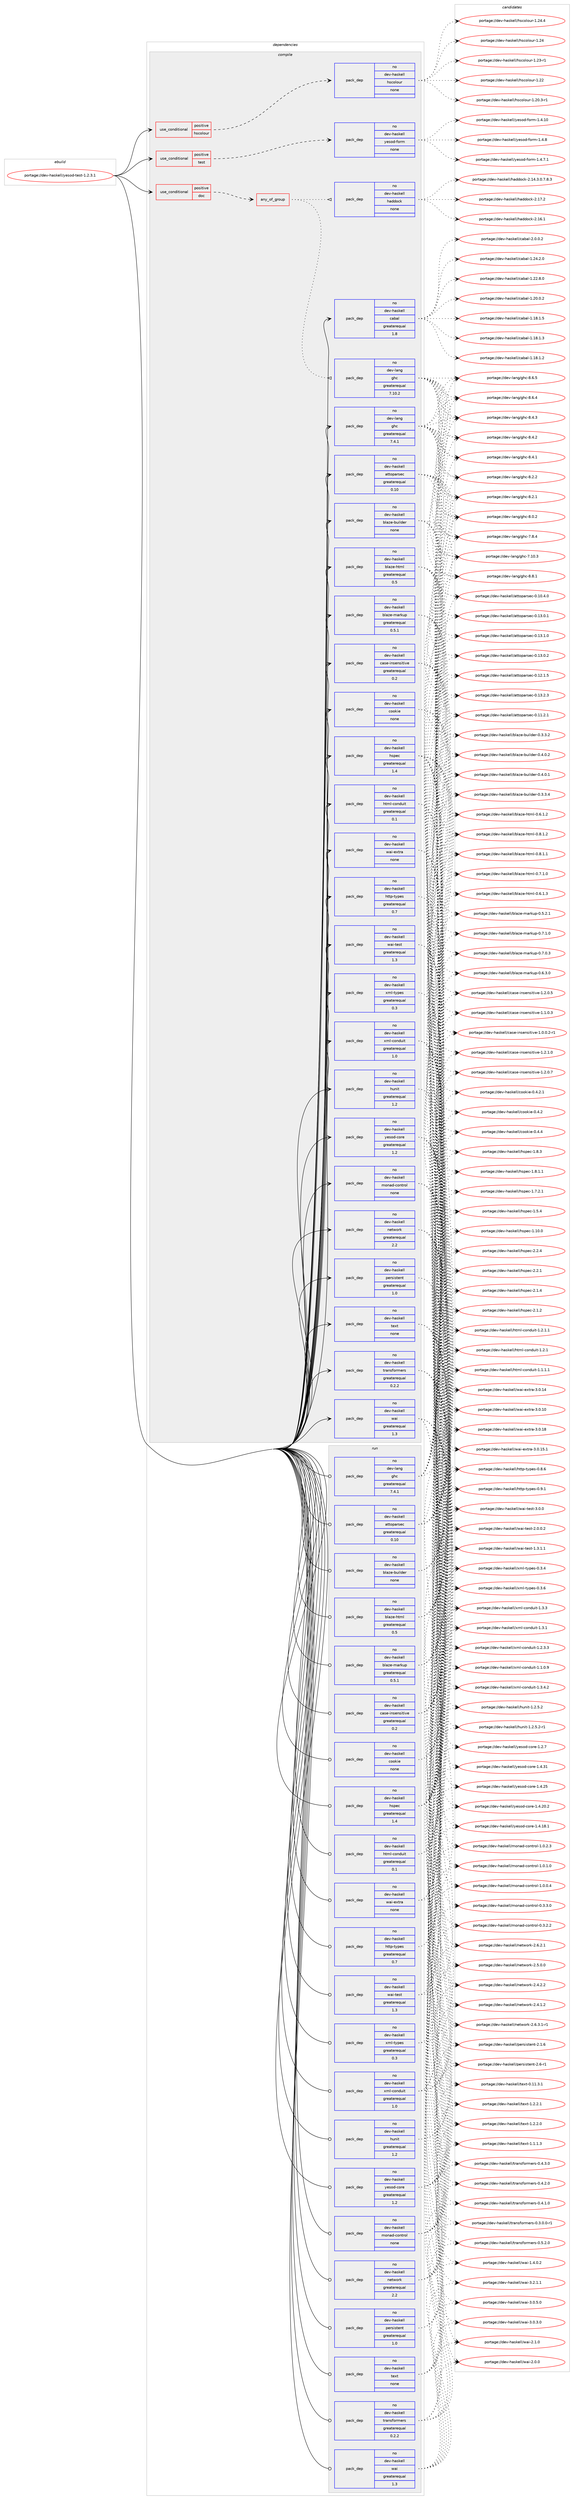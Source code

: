 digraph prolog {

# *************
# Graph options
# *************

newrank=true;
concentrate=true;
compound=true;
graph [rankdir=LR,fontname=Helvetica,fontsize=10,ranksep=1.5];#, ranksep=2.5, nodesep=0.2];
edge  [arrowhead=vee];
node  [fontname=Helvetica,fontsize=10];

# **********
# The ebuild
# **********

subgraph cluster_leftcol {
color=gray;
label=<<i>ebuild</i>>;
id [label="portage://dev-haskell/yesod-test-1.2.3.1", color=red, width=4, href="../dev-haskell/yesod-test-1.2.3.1.svg"];
}

# ****************
# The dependencies
# ****************

subgraph cluster_midcol {
color=gray;
label=<<i>dependencies</i>>;
subgraph cluster_compile {
fillcolor="#eeeeee";
style=filled;
label=<<i>compile</i>>;
subgraph cond130740 {
dependency535035 [label=<<TABLE BORDER="0" CELLBORDER="1" CELLSPACING="0" CELLPADDING="4"><TR><TD ROWSPAN="3" CELLPADDING="10">use_conditional</TD></TR><TR><TD>positive</TD></TR><TR><TD>doc</TD></TR></TABLE>>, shape=none, color=red];
subgraph any5401 {
dependency535036 [label=<<TABLE BORDER="0" CELLBORDER="1" CELLSPACING="0" CELLPADDING="4"><TR><TD CELLPADDING="10">any_of_group</TD></TR></TABLE>>, shape=none, color=red];subgraph pack398657 {
dependency535037 [label=<<TABLE BORDER="0" CELLBORDER="1" CELLSPACING="0" CELLPADDING="4" WIDTH="220"><TR><TD ROWSPAN="6" CELLPADDING="30">pack_dep</TD></TR><TR><TD WIDTH="110">no</TD></TR><TR><TD>dev-haskell</TD></TR><TR><TD>haddock</TD></TR><TR><TD>none</TD></TR><TR><TD></TD></TR></TABLE>>, shape=none, color=blue];
}
dependency535036:e -> dependency535037:w [weight=20,style="dotted",arrowhead="oinv"];
subgraph pack398658 {
dependency535038 [label=<<TABLE BORDER="0" CELLBORDER="1" CELLSPACING="0" CELLPADDING="4" WIDTH="220"><TR><TD ROWSPAN="6" CELLPADDING="30">pack_dep</TD></TR><TR><TD WIDTH="110">no</TD></TR><TR><TD>dev-lang</TD></TR><TR><TD>ghc</TD></TR><TR><TD>greaterequal</TD></TR><TR><TD>7.10.2</TD></TR></TABLE>>, shape=none, color=blue];
}
dependency535036:e -> dependency535038:w [weight=20,style="dotted",arrowhead="oinv"];
}
dependency535035:e -> dependency535036:w [weight=20,style="dashed",arrowhead="vee"];
}
id:e -> dependency535035:w [weight=20,style="solid",arrowhead="vee"];
subgraph cond130741 {
dependency535039 [label=<<TABLE BORDER="0" CELLBORDER="1" CELLSPACING="0" CELLPADDING="4"><TR><TD ROWSPAN="3" CELLPADDING="10">use_conditional</TD></TR><TR><TD>positive</TD></TR><TR><TD>hscolour</TD></TR></TABLE>>, shape=none, color=red];
subgraph pack398659 {
dependency535040 [label=<<TABLE BORDER="0" CELLBORDER="1" CELLSPACING="0" CELLPADDING="4" WIDTH="220"><TR><TD ROWSPAN="6" CELLPADDING="30">pack_dep</TD></TR><TR><TD WIDTH="110">no</TD></TR><TR><TD>dev-haskell</TD></TR><TR><TD>hscolour</TD></TR><TR><TD>none</TD></TR><TR><TD></TD></TR></TABLE>>, shape=none, color=blue];
}
dependency535039:e -> dependency535040:w [weight=20,style="dashed",arrowhead="vee"];
}
id:e -> dependency535039:w [weight=20,style="solid",arrowhead="vee"];
subgraph cond130742 {
dependency535041 [label=<<TABLE BORDER="0" CELLBORDER="1" CELLSPACING="0" CELLPADDING="4"><TR><TD ROWSPAN="3" CELLPADDING="10">use_conditional</TD></TR><TR><TD>positive</TD></TR><TR><TD>test</TD></TR></TABLE>>, shape=none, color=red];
subgraph pack398660 {
dependency535042 [label=<<TABLE BORDER="0" CELLBORDER="1" CELLSPACING="0" CELLPADDING="4" WIDTH="220"><TR><TD ROWSPAN="6" CELLPADDING="30">pack_dep</TD></TR><TR><TD WIDTH="110">no</TD></TR><TR><TD>dev-haskell</TD></TR><TR><TD>yesod-form</TD></TR><TR><TD>none</TD></TR><TR><TD></TD></TR></TABLE>>, shape=none, color=blue];
}
dependency535041:e -> dependency535042:w [weight=20,style="dashed",arrowhead="vee"];
}
id:e -> dependency535041:w [weight=20,style="solid",arrowhead="vee"];
subgraph pack398661 {
dependency535043 [label=<<TABLE BORDER="0" CELLBORDER="1" CELLSPACING="0" CELLPADDING="4" WIDTH="220"><TR><TD ROWSPAN="6" CELLPADDING="30">pack_dep</TD></TR><TR><TD WIDTH="110">no</TD></TR><TR><TD>dev-haskell</TD></TR><TR><TD>attoparsec</TD></TR><TR><TD>greaterequal</TD></TR><TR><TD>0.10</TD></TR></TABLE>>, shape=none, color=blue];
}
id:e -> dependency535043:w [weight=20,style="solid",arrowhead="vee"];
subgraph pack398662 {
dependency535044 [label=<<TABLE BORDER="0" CELLBORDER="1" CELLSPACING="0" CELLPADDING="4" WIDTH="220"><TR><TD ROWSPAN="6" CELLPADDING="30">pack_dep</TD></TR><TR><TD WIDTH="110">no</TD></TR><TR><TD>dev-haskell</TD></TR><TR><TD>blaze-builder</TD></TR><TR><TD>none</TD></TR><TR><TD></TD></TR></TABLE>>, shape=none, color=blue];
}
id:e -> dependency535044:w [weight=20,style="solid",arrowhead="vee"];
subgraph pack398663 {
dependency535045 [label=<<TABLE BORDER="0" CELLBORDER="1" CELLSPACING="0" CELLPADDING="4" WIDTH="220"><TR><TD ROWSPAN="6" CELLPADDING="30">pack_dep</TD></TR><TR><TD WIDTH="110">no</TD></TR><TR><TD>dev-haskell</TD></TR><TR><TD>blaze-html</TD></TR><TR><TD>greaterequal</TD></TR><TR><TD>0.5</TD></TR></TABLE>>, shape=none, color=blue];
}
id:e -> dependency535045:w [weight=20,style="solid",arrowhead="vee"];
subgraph pack398664 {
dependency535046 [label=<<TABLE BORDER="0" CELLBORDER="1" CELLSPACING="0" CELLPADDING="4" WIDTH="220"><TR><TD ROWSPAN="6" CELLPADDING="30">pack_dep</TD></TR><TR><TD WIDTH="110">no</TD></TR><TR><TD>dev-haskell</TD></TR><TR><TD>blaze-markup</TD></TR><TR><TD>greaterequal</TD></TR><TR><TD>0.5.1</TD></TR></TABLE>>, shape=none, color=blue];
}
id:e -> dependency535046:w [weight=20,style="solid",arrowhead="vee"];
subgraph pack398665 {
dependency535047 [label=<<TABLE BORDER="0" CELLBORDER="1" CELLSPACING="0" CELLPADDING="4" WIDTH="220"><TR><TD ROWSPAN="6" CELLPADDING="30">pack_dep</TD></TR><TR><TD WIDTH="110">no</TD></TR><TR><TD>dev-haskell</TD></TR><TR><TD>cabal</TD></TR><TR><TD>greaterequal</TD></TR><TR><TD>1.8</TD></TR></TABLE>>, shape=none, color=blue];
}
id:e -> dependency535047:w [weight=20,style="solid",arrowhead="vee"];
subgraph pack398666 {
dependency535048 [label=<<TABLE BORDER="0" CELLBORDER="1" CELLSPACING="0" CELLPADDING="4" WIDTH="220"><TR><TD ROWSPAN="6" CELLPADDING="30">pack_dep</TD></TR><TR><TD WIDTH="110">no</TD></TR><TR><TD>dev-haskell</TD></TR><TR><TD>case-insensitive</TD></TR><TR><TD>greaterequal</TD></TR><TR><TD>0.2</TD></TR></TABLE>>, shape=none, color=blue];
}
id:e -> dependency535048:w [weight=20,style="solid",arrowhead="vee"];
subgraph pack398667 {
dependency535049 [label=<<TABLE BORDER="0" CELLBORDER="1" CELLSPACING="0" CELLPADDING="4" WIDTH="220"><TR><TD ROWSPAN="6" CELLPADDING="30">pack_dep</TD></TR><TR><TD WIDTH="110">no</TD></TR><TR><TD>dev-haskell</TD></TR><TR><TD>cookie</TD></TR><TR><TD>none</TD></TR><TR><TD></TD></TR></TABLE>>, shape=none, color=blue];
}
id:e -> dependency535049:w [weight=20,style="solid",arrowhead="vee"];
subgraph pack398668 {
dependency535050 [label=<<TABLE BORDER="0" CELLBORDER="1" CELLSPACING="0" CELLPADDING="4" WIDTH="220"><TR><TD ROWSPAN="6" CELLPADDING="30">pack_dep</TD></TR><TR><TD WIDTH="110">no</TD></TR><TR><TD>dev-haskell</TD></TR><TR><TD>hspec</TD></TR><TR><TD>greaterequal</TD></TR><TR><TD>1.4</TD></TR></TABLE>>, shape=none, color=blue];
}
id:e -> dependency535050:w [weight=20,style="solid",arrowhead="vee"];
subgraph pack398669 {
dependency535051 [label=<<TABLE BORDER="0" CELLBORDER="1" CELLSPACING="0" CELLPADDING="4" WIDTH="220"><TR><TD ROWSPAN="6" CELLPADDING="30">pack_dep</TD></TR><TR><TD WIDTH="110">no</TD></TR><TR><TD>dev-haskell</TD></TR><TR><TD>html-conduit</TD></TR><TR><TD>greaterequal</TD></TR><TR><TD>0.1</TD></TR></TABLE>>, shape=none, color=blue];
}
id:e -> dependency535051:w [weight=20,style="solid",arrowhead="vee"];
subgraph pack398670 {
dependency535052 [label=<<TABLE BORDER="0" CELLBORDER="1" CELLSPACING="0" CELLPADDING="4" WIDTH="220"><TR><TD ROWSPAN="6" CELLPADDING="30">pack_dep</TD></TR><TR><TD WIDTH="110">no</TD></TR><TR><TD>dev-haskell</TD></TR><TR><TD>http-types</TD></TR><TR><TD>greaterequal</TD></TR><TR><TD>0.7</TD></TR></TABLE>>, shape=none, color=blue];
}
id:e -> dependency535052:w [weight=20,style="solid",arrowhead="vee"];
subgraph pack398671 {
dependency535053 [label=<<TABLE BORDER="0" CELLBORDER="1" CELLSPACING="0" CELLPADDING="4" WIDTH="220"><TR><TD ROWSPAN="6" CELLPADDING="30">pack_dep</TD></TR><TR><TD WIDTH="110">no</TD></TR><TR><TD>dev-haskell</TD></TR><TR><TD>hunit</TD></TR><TR><TD>greaterequal</TD></TR><TR><TD>1.2</TD></TR></TABLE>>, shape=none, color=blue];
}
id:e -> dependency535053:w [weight=20,style="solid",arrowhead="vee"];
subgraph pack398672 {
dependency535054 [label=<<TABLE BORDER="0" CELLBORDER="1" CELLSPACING="0" CELLPADDING="4" WIDTH="220"><TR><TD ROWSPAN="6" CELLPADDING="30">pack_dep</TD></TR><TR><TD WIDTH="110">no</TD></TR><TR><TD>dev-haskell</TD></TR><TR><TD>monad-control</TD></TR><TR><TD>none</TD></TR><TR><TD></TD></TR></TABLE>>, shape=none, color=blue];
}
id:e -> dependency535054:w [weight=20,style="solid",arrowhead="vee"];
subgraph pack398673 {
dependency535055 [label=<<TABLE BORDER="0" CELLBORDER="1" CELLSPACING="0" CELLPADDING="4" WIDTH="220"><TR><TD ROWSPAN="6" CELLPADDING="30">pack_dep</TD></TR><TR><TD WIDTH="110">no</TD></TR><TR><TD>dev-haskell</TD></TR><TR><TD>network</TD></TR><TR><TD>greaterequal</TD></TR><TR><TD>2.2</TD></TR></TABLE>>, shape=none, color=blue];
}
id:e -> dependency535055:w [weight=20,style="solid",arrowhead="vee"];
subgraph pack398674 {
dependency535056 [label=<<TABLE BORDER="0" CELLBORDER="1" CELLSPACING="0" CELLPADDING="4" WIDTH="220"><TR><TD ROWSPAN="6" CELLPADDING="30">pack_dep</TD></TR><TR><TD WIDTH="110">no</TD></TR><TR><TD>dev-haskell</TD></TR><TR><TD>persistent</TD></TR><TR><TD>greaterequal</TD></TR><TR><TD>1.0</TD></TR></TABLE>>, shape=none, color=blue];
}
id:e -> dependency535056:w [weight=20,style="solid",arrowhead="vee"];
subgraph pack398675 {
dependency535057 [label=<<TABLE BORDER="0" CELLBORDER="1" CELLSPACING="0" CELLPADDING="4" WIDTH="220"><TR><TD ROWSPAN="6" CELLPADDING="30">pack_dep</TD></TR><TR><TD WIDTH="110">no</TD></TR><TR><TD>dev-haskell</TD></TR><TR><TD>text</TD></TR><TR><TD>none</TD></TR><TR><TD></TD></TR></TABLE>>, shape=none, color=blue];
}
id:e -> dependency535057:w [weight=20,style="solid",arrowhead="vee"];
subgraph pack398676 {
dependency535058 [label=<<TABLE BORDER="0" CELLBORDER="1" CELLSPACING="0" CELLPADDING="4" WIDTH="220"><TR><TD ROWSPAN="6" CELLPADDING="30">pack_dep</TD></TR><TR><TD WIDTH="110">no</TD></TR><TR><TD>dev-haskell</TD></TR><TR><TD>transformers</TD></TR><TR><TD>greaterequal</TD></TR><TR><TD>0.2.2</TD></TR></TABLE>>, shape=none, color=blue];
}
id:e -> dependency535058:w [weight=20,style="solid",arrowhead="vee"];
subgraph pack398677 {
dependency535059 [label=<<TABLE BORDER="0" CELLBORDER="1" CELLSPACING="0" CELLPADDING="4" WIDTH="220"><TR><TD ROWSPAN="6" CELLPADDING="30">pack_dep</TD></TR><TR><TD WIDTH="110">no</TD></TR><TR><TD>dev-haskell</TD></TR><TR><TD>wai</TD></TR><TR><TD>greaterequal</TD></TR><TR><TD>1.3</TD></TR></TABLE>>, shape=none, color=blue];
}
id:e -> dependency535059:w [weight=20,style="solid",arrowhead="vee"];
subgraph pack398678 {
dependency535060 [label=<<TABLE BORDER="0" CELLBORDER="1" CELLSPACING="0" CELLPADDING="4" WIDTH="220"><TR><TD ROWSPAN="6" CELLPADDING="30">pack_dep</TD></TR><TR><TD WIDTH="110">no</TD></TR><TR><TD>dev-haskell</TD></TR><TR><TD>wai-extra</TD></TR><TR><TD>none</TD></TR><TR><TD></TD></TR></TABLE>>, shape=none, color=blue];
}
id:e -> dependency535060:w [weight=20,style="solid",arrowhead="vee"];
subgraph pack398679 {
dependency535061 [label=<<TABLE BORDER="0" CELLBORDER="1" CELLSPACING="0" CELLPADDING="4" WIDTH="220"><TR><TD ROWSPAN="6" CELLPADDING="30">pack_dep</TD></TR><TR><TD WIDTH="110">no</TD></TR><TR><TD>dev-haskell</TD></TR><TR><TD>wai-test</TD></TR><TR><TD>greaterequal</TD></TR><TR><TD>1.3</TD></TR></TABLE>>, shape=none, color=blue];
}
id:e -> dependency535061:w [weight=20,style="solid",arrowhead="vee"];
subgraph pack398680 {
dependency535062 [label=<<TABLE BORDER="0" CELLBORDER="1" CELLSPACING="0" CELLPADDING="4" WIDTH="220"><TR><TD ROWSPAN="6" CELLPADDING="30">pack_dep</TD></TR><TR><TD WIDTH="110">no</TD></TR><TR><TD>dev-haskell</TD></TR><TR><TD>xml-conduit</TD></TR><TR><TD>greaterequal</TD></TR><TR><TD>1.0</TD></TR></TABLE>>, shape=none, color=blue];
}
id:e -> dependency535062:w [weight=20,style="solid",arrowhead="vee"];
subgraph pack398681 {
dependency535063 [label=<<TABLE BORDER="0" CELLBORDER="1" CELLSPACING="0" CELLPADDING="4" WIDTH="220"><TR><TD ROWSPAN="6" CELLPADDING="30">pack_dep</TD></TR><TR><TD WIDTH="110">no</TD></TR><TR><TD>dev-haskell</TD></TR><TR><TD>xml-types</TD></TR><TR><TD>greaterequal</TD></TR><TR><TD>0.3</TD></TR></TABLE>>, shape=none, color=blue];
}
id:e -> dependency535063:w [weight=20,style="solid",arrowhead="vee"];
subgraph pack398682 {
dependency535064 [label=<<TABLE BORDER="0" CELLBORDER="1" CELLSPACING="0" CELLPADDING="4" WIDTH="220"><TR><TD ROWSPAN="6" CELLPADDING="30">pack_dep</TD></TR><TR><TD WIDTH="110">no</TD></TR><TR><TD>dev-haskell</TD></TR><TR><TD>yesod-core</TD></TR><TR><TD>greaterequal</TD></TR><TR><TD>1.2</TD></TR></TABLE>>, shape=none, color=blue];
}
id:e -> dependency535064:w [weight=20,style="solid",arrowhead="vee"];
subgraph pack398683 {
dependency535065 [label=<<TABLE BORDER="0" CELLBORDER="1" CELLSPACING="0" CELLPADDING="4" WIDTH="220"><TR><TD ROWSPAN="6" CELLPADDING="30">pack_dep</TD></TR><TR><TD WIDTH="110">no</TD></TR><TR><TD>dev-lang</TD></TR><TR><TD>ghc</TD></TR><TR><TD>greaterequal</TD></TR><TR><TD>7.4.1</TD></TR></TABLE>>, shape=none, color=blue];
}
id:e -> dependency535065:w [weight=20,style="solid",arrowhead="vee"];
}
subgraph cluster_compileandrun {
fillcolor="#eeeeee";
style=filled;
label=<<i>compile and run</i>>;
}
subgraph cluster_run {
fillcolor="#eeeeee";
style=filled;
label=<<i>run</i>>;
subgraph pack398684 {
dependency535066 [label=<<TABLE BORDER="0" CELLBORDER="1" CELLSPACING="0" CELLPADDING="4" WIDTH="220"><TR><TD ROWSPAN="6" CELLPADDING="30">pack_dep</TD></TR><TR><TD WIDTH="110">no</TD></TR><TR><TD>dev-haskell</TD></TR><TR><TD>attoparsec</TD></TR><TR><TD>greaterequal</TD></TR><TR><TD>0.10</TD></TR></TABLE>>, shape=none, color=blue];
}
id:e -> dependency535066:w [weight=20,style="solid",arrowhead="odot"];
subgraph pack398685 {
dependency535067 [label=<<TABLE BORDER="0" CELLBORDER="1" CELLSPACING="0" CELLPADDING="4" WIDTH="220"><TR><TD ROWSPAN="6" CELLPADDING="30">pack_dep</TD></TR><TR><TD WIDTH="110">no</TD></TR><TR><TD>dev-haskell</TD></TR><TR><TD>blaze-builder</TD></TR><TR><TD>none</TD></TR><TR><TD></TD></TR></TABLE>>, shape=none, color=blue];
}
id:e -> dependency535067:w [weight=20,style="solid",arrowhead="odot"];
subgraph pack398686 {
dependency535068 [label=<<TABLE BORDER="0" CELLBORDER="1" CELLSPACING="0" CELLPADDING="4" WIDTH="220"><TR><TD ROWSPAN="6" CELLPADDING="30">pack_dep</TD></TR><TR><TD WIDTH="110">no</TD></TR><TR><TD>dev-haskell</TD></TR><TR><TD>blaze-html</TD></TR><TR><TD>greaterequal</TD></TR><TR><TD>0.5</TD></TR></TABLE>>, shape=none, color=blue];
}
id:e -> dependency535068:w [weight=20,style="solid",arrowhead="odot"];
subgraph pack398687 {
dependency535069 [label=<<TABLE BORDER="0" CELLBORDER="1" CELLSPACING="0" CELLPADDING="4" WIDTH="220"><TR><TD ROWSPAN="6" CELLPADDING="30">pack_dep</TD></TR><TR><TD WIDTH="110">no</TD></TR><TR><TD>dev-haskell</TD></TR><TR><TD>blaze-markup</TD></TR><TR><TD>greaterequal</TD></TR><TR><TD>0.5.1</TD></TR></TABLE>>, shape=none, color=blue];
}
id:e -> dependency535069:w [weight=20,style="solid",arrowhead="odot"];
subgraph pack398688 {
dependency535070 [label=<<TABLE BORDER="0" CELLBORDER="1" CELLSPACING="0" CELLPADDING="4" WIDTH="220"><TR><TD ROWSPAN="6" CELLPADDING="30">pack_dep</TD></TR><TR><TD WIDTH="110">no</TD></TR><TR><TD>dev-haskell</TD></TR><TR><TD>case-insensitive</TD></TR><TR><TD>greaterequal</TD></TR><TR><TD>0.2</TD></TR></TABLE>>, shape=none, color=blue];
}
id:e -> dependency535070:w [weight=20,style="solid",arrowhead="odot"];
subgraph pack398689 {
dependency535071 [label=<<TABLE BORDER="0" CELLBORDER="1" CELLSPACING="0" CELLPADDING="4" WIDTH="220"><TR><TD ROWSPAN="6" CELLPADDING="30">pack_dep</TD></TR><TR><TD WIDTH="110">no</TD></TR><TR><TD>dev-haskell</TD></TR><TR><TD>cookie</TD></TR><TR><TD>none</TD></TR><TR><TD></TD></TR></TABLE>>, shape=none, color=blue];
}
id:e -> dependency535071:w [weight=20,style="solid",arrowhead="odot"];
subgraph pack398690 {
dependency535072 [label=<<TABLE BORDER="0" CELLBORDER="1" CELLSPACING="0" CELLPADDING="4" WIDTH="220"><TR><TD ROWSPAN="6" CELLPADDING="30">pack_dep</TD></TR><TR><TD WIDTH="110">no</TD></TR><TR><TD>dev-haskell</TD></TR><TR><TD>hspec</TD></TR><TR><TD>greaterequal</TD></TR><TR><TD>1.4</TD></TR></TABLE>>, shape=none, color=blue];
}
id:e -> dependency535072:w [weight=20,style="solid",arrowhead="odot"];
subgraph pack398691 {
dependency535073 [label=<<TABLE BORDER="0" CELLBORDER="1" CELLSPACING="0" CELLPADDING="4" WIDTH="220"><TR><TD ROWSPAN="6" CELLPADDING="30">pack_dep</TD></TR><TR><TD WIDTH="110">no</TD></TR><TR><TD>dev-haskell</TD></TR><TR><TD>html-conduit</TD></TR><TR><TD>greaterequal</TD></TR><TR><TD>0.1</TD></TR></TABLE>>, shape=none, color=blue];
}
id:e -> dependency535073:w [weight=20,style="solid",arrowhead="odot"];
subgraph pack398692 {
dependency535074 [label=<<TABLE BORDER="0" CELLBORDER="1" CELLSPACING="0" CELLPADDING="4" WIDTH="220"><TR><TD ROWSPAN="6" CELLPADDING="30">pack_dep</TD></TR><TR><TD WIDTH="110">no</TD></TR><TR><TD>dev-haskell</TD></TR><TR><TD>http-types</TD></TR><TR><TD>greaterequal</TD></TR><TR><TD>0.7</TD></TR></TABLE>>, shape=none, color=blue];
}
id:e -> dependency535074:w [weight=20,style="solid",arrowhead="odot"];
subgraph pack398693 {
dependency535075 [label=<<TABLE BORDER="0" CELLBORDER="1" CELLSPACING="0" CELLPADDING="4" WIDTH="220"><TR><TD ROWSPAN="6" CELLPADDING="30">pack_dep</TD></TR><TR><TD WIDTH="110">no</TD></TR><TR><TD>dev-haskell</TD></TR><TR><TD>hunit</TD></TR><TR><TD>greaterequal</TD></TR><TR><TD>1.2</TD></TR></TABLE>>, shape=none, color=blue];
}
id:e -> dependency535075:w [weight=20,style="solid",arrowhead="odot"];
subgraph pack398694 {
dependency535076 [label=<<TABLE BORDER="0" CELLBORDER="1" CELLSPACING="0" CELLPADDING="4" WIDTH="220"><TR><TD ROWSPAN="6" CELLPADDING="30">pack_dep</TD></TR><TR><TD WIDTH="110">no</TD></TR><TR><TD>dev-haskell</TD></TR><TR><TD>monad-control</TD></TR><TR><TD>none</TD></TR><TR><TD></TD></TR></TABLE>>, shape=none, color=blue];
}
id:e -> dependency535076:w [weight=20,style="solid",arrowhead="odot"];
subgraph pack398695 {
dependency535077 [label=<<TABLE BORDER="0" CELLBORDER="1" CELLSPACING="0" CELLPADDING="4" WIDTH="220"><TR><TD ROWSPAN="6" CELLPADDING="30">pack_dep</TD></TR><TR><TD WIDTH="110">no</TD></TR><TR><TD>dev-haskell</TD></TR><TR><TD>network</TD></TR><TR><TD>greaterequal</TD></TR><TR><TD>2.2</TD></TR></TABLE>>, shape=none, color=blue];
}
id:e -> dependency535077:w [weight=20,style="solid",arrowhead="odot"];
subgraph pack398696 {
dependency535078 [label=<<TABLE BORDER="0" CELLBORDER="1" CELLSPACING="0" CELLPADDING="4" WIDTH="220"><TR><TD ROWSPAN="6" CELLPADDING="30">pack_dep</TD></TR><TR><TD WIDTH="110">no</TD></TR><TR><TD>dev-haskell</TD></TR><TR><TD>persistent</TD></TR><TR><TD>greaterequal</TD></TR><TR><TD>1.0</TD></TR></TABLE>>, shape=none, color=blue];
}
id:e -> dependency535078:w [weight=20,style="solid",arrowhead="odot"];
subgraph pack398697 {
dependency535079 [label=<<TABLE BORDER="0" CELLBORDER="1" CELLSPACING="0" CELLPADDING="4" WIDTH="220"><TR><TD ROWSPAN="6" CELLPADDING="30">pack_dep</TD></TR><TR><TD WIDTH="110">no</TD></TR><TR><TD>dev-haskell</TD></TR><TR><TD>text</TD></TR><TR><TD>none</TD></TR><TR><TD></TD></TR></TABLE>>, shape=none, color=blue];
}
id:e -> dependency535079:w [weight=20,style="solid",arrowhead="odot"];
subgraph pack398698 {
dependency535080 [label=<<TABLE BORDER="0" CELLBORDER="1" CELLSPACING="0" CELLPADDING="4" WIDTH="220"><TR><TD ROWSPAN="6" CELLPADDING="30">pack_dep</TD></TR><TR><TD WIDTH="110">no</TD></TR><TR><TD>dev-haskell</TD></TR><TR><TD>transformers</TD></TR><TR><TD>greaterequal</TD></TR><TR><TD>0.2.2</TD></TR></TABLE>>, shape=none, color=blue];
}
id:e -> dependency535080:w [weight=20,style="solid",arrowhead="odot"];
subgraph pack398699 {
dependency535081 [label=<<TABLE BORDER="0" CELLBORDER="1" CELLSPACING="0" CELLPADDING="4" WIDTH="220"><TR><TD ROWSPAN="6" CELLPADDING="30">pack_dep</TD></TR><TR><TD WIDTH="110">no</TD></TR><TR><TD>dev-haskell</TD></TR><TR><TD>wai</TD></TR><TR><TD>greaterequal</TD></TR><TR><TD>1.3</TD></TR></TABLE>>, shape=none, color=blue];
}
id:e -> dependency535081:w [weight=20,style="solid",arrowhead="odot"];
subgraph pack398700 {
dependency535082 [label=<<TABLE BORDER="0" CELLBORDER="1" CELLSPACING="0" CELLPADDING="4" WIDTH="220"><TR><TD ROWSPAN="6" CELLPADDING="30">pack_dep</TD></TR><TR><TD WIDTH="110">no</TD></TR><TR><TD>dev-haskell</TD></TR><TR><TD>wai-extra</TD></TR><TR><TD>none</TD></TR><TR><TD></TD></TR></TABLE>>, shape=none, color=blue];
}
id:e -> dependency535082:w [weight=20,style="solid",arrowhead="odot"];
subgraph pack398701 {
dependency535083 [label=<<TABLE BORDER="0" CELLBORDER="1" CELLSPACING="0" CELLPADDING="4" WIDTH="220"><TR><TD ROWSPAN="6" CELLPADDING="30">pack_dep</TD></TR><TR><TD WIDTH="110">no</TD></TR><TR><TD>dev-haskell</TD></TR><TR><TD>wai-test</TD></TR><TR><TD>greaterequal</TD></TR><TR><TD>1.3</TD></TR></TABLE>>, shape=none, color=blue];
}
id:e -> dependency535083:w [weight=20,style="solid",arrowhead="odot"];
subgraph pack398702 {
dependency535084 [label=<<TABLE BORDER="0" CELLBORDER="1" CELLSPACING="0" CELLPADDING="4" WIDTH="220"><TR><TD ROWSPAN="6" CELLPADDING="30">pack_dep</TD></TR><TR><TD WIDTH="110">no</TD></TR><TR><TD>dev-haskell</TD></TR><TR><TD>xml-conduit</TD></TR><TR><TD>greaterequal</TD></TR><TR><TD>1.0</TD></TR></TABLE>>, shape=none, color=blue];
}
id:e -> dependency535084:w [weight=20,style="solid",arrowhead="odot"];
subgraph pack398703 {
dependency535085 [label=<<TABLE BORDER="0" CELLBORDER="1" CELLSPACING="0" CELLPADDING="4" WIDTH="220"><TR><TD ROWSPAN="6" CELLPADDING="30">pack_dep</TD></TR><TR><TD WIDTH="110">no</TD></TR><TR><TD>dev-haskell</TD></TR><TR><TD>xml-types</TD></TR><TR><TD>greaterequal</TD></TR><TR><TD>0.3</TD></TR></TABLE>>, shape=none, color=blue];
}
id:e -> dependency535085:w [weight=20,style="solid",arrowhead="odot"];
subgraph pack398704 {
dependency535086 [label=<<TABLE BORDER="0" CELLBORDER="1" CELLSPACING="0" CELLPADDING="4" WIDTH="220"><TR><TD ROWSPAN="6" CELLPADDING="30">pack_dep</TD></TR><TR><TD WIDTH="110">no</TD></TR><TR><TD>dev-haskell</TD></TR><TR><TD>yesod-core</TD></TR><TR><TD>greaterequal</TD></TR><TR><TD>1.2</TD></TR></TABLE>>, shape=none, color=blue];
}
id:e -> dependency535086:w [weight=20,style="solid",arrowhead="odot"];
subgraph pack398705 {
dependency535087 [label=<<TABLE BORDER="0" CELLBORDER="1" CELLSPACING="0" CELLPADDING="4" WIDTH="220"><TR><TD ROWSPAN="6" CELLPADDING="30">pack_dep</TD></TR><TR><TD WIDTH="110">no</TD></TR><TR><TD>dev-lang</TD></TR><TR><TD>ghc</TD></TR><TR><TD>greaterequal</TD></TR><TR><TD>7.4.1</TD></TR></TABLE>>, shape=none, color=blue];
}
id:e -> dependency535087:w [weight=20,style="solid",arrowhead="odot"];
}
}

# **************
# The candidates
# **************

subgraph cluster_choices {
rank=same;
color=gray;
label=<<i>candidates</i>>;

subgraph choice398657 {
color=black;
nodesep=1;
choice100101118451049711510710110810847104971001001119910745504649554650 [label="portage://dev-haskell/haddock-2.17.2", color=red, width=4,href="../dev-haskell/haddock-2.17.2.svg"];
choice100101118451049711510710110810847104971001001119910745504649544649 [label="portage://dev-haskell/haddock-2.16.1", color=red, width=4,href="../dev-haskell/haddock-2.16.1.svg"];
choice1001011184510497115107101108108471049710010011199107455046495246514648465546564651 [label="portage://dev-haskell/haddock-2.14.3.0.7.8.3", color=red, width=4,href="../dev-haskell/haddock-2.14.3.0.7.8.3.svg"];
dependency535037:e -> choice100101118451049711510710110810847104971001001119910745504649554650:w [style=dotted,weight="100"];
dependency535037:e -> choice100101118451049711510710110810847104971001001119910745504649544649:w [style=dotted,weight="100"];
dependency535037:e -> choice1001011184510497115107101108108471049710010011199107455046495246514648465546564651:w [style=dotted,weight="100"];
}
subgraph choice398658 {
color=black;
nodesep=1;
choice10010111845108971101034710310499455646564649 [label="portage://dev-lang/ghc-8.8.1", color=red, width=4,href="../dev-lang/ghc-8.8.1.svg"];
choice10010111845108971101034710310499455646544653 [label="portage://dev-lang/ghc-8.6.5", color=red, width=4,href="../dev-lang/ghc-8.6.5.svg"];
choice10010111845108971101034710310499455646544652 [label="portage://dev-lang/ghc-8.6.4", color=red, width=4,href="../dev-lang/ghc-8.6.4.svg"];
choice10010111845108971101034710310499455646524651 [label="portage://dev-lang/ghc-8.4.3", color=red, width=4,href="../dev-lang/ghc-8.4.3.svg"];
choice10010111845108971101034710310499455646524650 [label="portage://dev-lang/ghc-8.4.2", color=red, width=4,href="../dev-lang/ghc-8.4.2.svg"];
choice10010111845108971101034710310499455646524649 [label="portage://dev-lang/ghc-8.4.1", color=red, width=4,href="../dev-lang/ghc-8.4.1.svg"];
choice10010111845108971101034710310499455646504650 [label="portage://dev-lang/ghc-8.2.2", color=red, width=4,href="../dev-lang/ghc-8.2.2.svg"];
choice10010111845108971101034710310499455646504649 [label="portage://dev-lang/ghc-8.2.1", color=red, width=4,href="../dev-lang/ghc-8.2.1.svg"];
choice10010111845108971101034710310499455646484650 [label="portage://dev-lang/ghc-8.0.2", color=red, width=4,href="../dev-lang/ghc-8.0.2.svg"];
choice10010111845108971101034710310499455546564652 [label="portage://dev-lang/ghc-7.8.4", color=red, width=4,href="../dev-lang/ghc-7.8.4.svg"];
choice1001011184510897110103471031049945554649484651 [label="portage://dev-lang/ghc-7.10.3", color=red, width=4,href="../dev-lang/ghc-7.10.3.svg"];
dependency535038:e -> choice10010111845108971101034710310499455646564649:w [style=dotted,weight="100"];
dependency535038:e -> choice10010111845108971101034710310499455646544653:w [style=dotted,weight="100"];
dependency535038:e -> choice10010111845108971101034710310499455646544652:w [style=dotted,weight="100"];
dependency535038:e -> choice10010111845108971101034710310499455646524651:w [style=dotted,weight="100"];
dependency535038:e -> choice10010111845108971101034710310499455646524650:w [style=dotted,weight="100"];
dependency535038:e -> choice10010111845108971101034710310499455646524649:w [style=dotted,weight="100"];
dependency535038:e -> choice10010111845108971101034710310499455646504650:w [style=dotted,weight="100"];
dependency535038:e -> choice10010111845108971101034710310499455646504649:w [style=dotted,weight="100"];
dependency535038:e -> choice10010111845108971101034710310499455646484650:w [style=dotted,weight="100"];
dependency535038:e -> choice10010111845108971101034710310499455546564652:w [style=dotted,weight="100"];
dependency535038:e -> choice1001011184510897110103471031049945554649484651:w [style=dotted,weight="100"];
}
subgraph choice398659 {
color=black;
nodesep=1;
choice1001011184510497115107101108108471041159911110811111711445494650524652 [label="portage://dev-haskell/hscolour-1.24.4", color=red, width=4,href="../dev-haskell/hscolour-1.24.4.svg"];
choice100101118451049711510710110810847104115991111081111171144549465052 [label="portage://dev-haskell/hscolour-1.24", color=red, width=4,href="../dev-haskell/hscolour-1.24.svg"];
choice1001011184510497115107101108108471041159911110811111711445494650514511449 [label="portage://dev-haskell/hscolour-1.23-r1", color=red, width=4,href="../dev-haskell/hscolour-1.23-r1.svg"];
choice100101118451049711510710110810847104115991111081111171144549465050 [label="portage://dev-haskell/hscolour-1.22", color=red, width=4,href="../dev-haskell/hscolour-1.22.svg"];
choice10010111845104971151071011081084710411599111108111117114454946504846514511449 [label="portage://dev-haskell/hscolour-1.20.3-r1", color=red, width=4,href="../dev-haskell/hscolour-1.20.3-r1.svg"];
dependency535040:e -> choice1001011184510497115107101108108471041159911110811111711445494650524652:w [style=dotted,weight="100"];
dependency535040:e -> choice100101118451049711510710110810847104115991111081111171144549465052:w [style=dotted,weight="100"];
dependency535040:e -> choice1001011184510497115107101108108471041159911110811111711445494650514511449:w [style=dotted,weight="100"];
dependency535040:e -> choice100101118451049711510710110810847104115991111081111171144549465050:w [style=dotted,weight="100"];
dependency535040:e -> choice10010111845104971151071011081084710411599111108111117114454946504846514511449:w [style=dotted,weight="100"];
}
subgraph choice398660 {
color=black;
nodesep=1;
choice10010111845104971151071011081084712110111511110045102111114109454946524656 [label="portage://dev-haskell/yesod-form-1.4.8", color=red, width=4,href="../dev-haskell/yesod-form-1.4.8.svg"];
choice100101118451049711510710110810847121101115111100451021111141094549465246554649 [label="portage://dev-haskell/yesod-form-1.4.7.1", color=red, width=4,href="../dev-haskell/yesod-form-1.4.7.1.svg"];
choice1001011184510497115107101108108471211011151111004510211111410945494652464948 [label="portage://dev-haskell/yesod-form-1.4.10", color=red, width=4,href="../dev-haskell/yesod-form-1.4.10.svg"];
dependency535042:e -> choice10010111845104971151071011081084712110111511110045102111114109454946524656:w [style=dotted,weight="100"];
dependency535042:e -> choice100101118451049711510710110810847121101115111100451021111141094549465246554649:w [style=dotted,weight="100"];
dependency535042:e -> choice1001011184510497115107101108108471211011151111004510211111410945494652464948:w [style=dotted,weight="100"];
}
subgraph choice398661 {
color=black;
nodesep=1;
choice100101118451049711510710110810847971161161111129711411510199454846495146504651 [label="portage://dev-haskell/attoparsec-0.13.2.3", color=red, width=4,href="../dev-haskell/attoparsec-0.13.2.3.svg"];
choice100101118451049711510710110810847971161161111129711411510199454846495146494648 [label="portage://dev-haskell/attoparsec-0.13.1.0", color=red, width=4,href="../dev-haskell/attoparsec-0.13.1.0.svg"];
choice100101118451049711510710110810847971161161111129711411510199454846495146484650 [label="portage://dev-haskell/attoparsec-0.13.0.2", color=red, width=4,href="../dev-haskell/attoparsec-0.13.0.2.svg"];
choice100101118451049711510710110810847971161161111129711411510199454846495146484649 [label="portage://dev-haskell/attoparsec-0.13.0.1", color=red, width=4,href="../dev-haskell/attoparsec-0.13.0.1.svg"];
choice100101118451049711510710110810847971161161111129711411510199454846495046494653 [label="portage://dev-haskell/attoparsec-0.12.1.5", color=red, width=4,href="../dev-haskell/attoparsec-0.12.1.5.svg"];
choice100101118451049711510710110810847971161161111129711411510199454846494946504649 [label="portage://dev-haskell/attoparsec-0.11.2.1", color=red, width=4,href="../dev-haskell/attoparsec-0.11.2.1.svg"];
choice100101118451049711510710110810847971161161111129711411510199454846494846524648 [label="portage://dev-haskell/attoparsec-0.10.4.0", color=red, width=4,href="../dev-haskell/attoparsec-0.10.4.0.svg"];
dependency535043:e -> choice100101118451049711510710110810847971161161111129711411510199454846495146504651:w [style=dotted,weight="100"];
dependency535043:e -> choice100101118451049711510710110810847971161161111129711411510199454846495146494648:w [style=dotted,weight="100"];
dependency535043:e -> choice100101118451049711510710110810847971161161111129711411510199454846495146484650:w [style=dotted,weight="100"];
dependency535043:e -> choice100101118451049711510710110810847971161161111129711411510199454846495146484649:w [style=dotted,weight="100"];
dependency535043:e -> choice100101118451049711510710110810847971161161111129711411510199454846495046494653:w [style=dotted,weight="100"];
dependency535043:e -> choice100101118451049711510710110810847971161161111129711411510199454846494946504649:w [style=dotted,weight="100"];
dependency535043:e -> choice100101118451049711510710110810847971161161111129711411510199454846494846524648:w [style=dotted,weight="100"];
}
subgraph choice398662 {
color=black;
nodesep=1;
choice100101118451049711510710110810847981089712210145981171051081001011144548465246484650 [label="portage://dev-haskell/blaze-builder-0.4.0.2", color=red, width=4,href="../dev-haskell/blaze-builder-0.4.0.2.svg"];
choice100101118451049711510710110810847981089712210145981171051081001011144548465246484649 [label="portage://dev-haskell/blaze-builder-0.4.0.1", color=red, width=4,href="../dev-haskell/blaze-builder-0.4.0.1.svg"];
choice100101118451049711510710110810847981089712210145981171051081001011144548465146514652 [label="portage://dev-haskell/blaze-builder-0.3.3.4", color=red, width=4,href="../dev-haskell/blaze-builder-0.3.3.4.svg"];
choice100101118451049711510710110810847981089712210145981171051081001011144548465146514650 [label="portage://dev-haskell/blaze-builder-0.3.3.2", color=red, width=4,href="../dev-haskell/blaze-builder-0.3.3.2.svg"];
dependency535044:e -> choice100101118451049711510710110810847981089712210145981171051081001011144548465246484650:w [style=dotted,weight="100"];
dependency535044:e -> choice100101118451049711510710110810847981089712210145981171051081001011144548465246484649:w [style=dotted,weight="100"];
dependency535044:e -> choice100101118451049711510710110810847981089712210145981171051081001011144548465146514652:w [style=dotted,weight="100"];
dependency535044:e -> choice100101118451049711510710110810847981089712210145981171051081001011144548465146514650:w [style=dotted,weight="100"];
}
subgraph choice398663 {
color=black;
nodesep=1;
choice1001011184510497115107101108108479810897122101451041161091084548465646494650 [label="portage://dev-haskell/blaze-html-0.8.1.2", color=red, width=4,href="../dev-haskell/blaze-html-0.8.1.2.svg"];
choice1001011184510497115107101108108479810897122101451041161091084548465646494649 [label="portage://dev-haskell/blaze-html-0.8.1.1", color=red, width=4,href="../dev-haskell/blaze-html-0.8.1.1.svg"];
choice1001011184510497115107101108108479810897122101451041161091084548465546494648 [label="portage://dev-haskell/blaze-html-0.7.1.0", color=red, width=4,href="../dev-haskell/blaze-html-0.7.1.0.svg"];
choice1001011184510497115107101108108479810897122101451041161091084548465446494651 [label="portage://dev-haskell/blaze-html-0.6.1.3", color=red, width=4,href="../dev-haskell/blaze-html-0.6.1.3.svg"];
choice1001011184510497115107101108108479810897122101451041161091084548465446494650 [label="portage://dev-haskell/blaze-html-0.6.1.2", color=red, width=4,href="../dev-haskell/blaze-html-0.6.1.2.svg"];
dependency535045:e -> choice1001011184510497115107101108108479810897122101451041161091084548465646494650:w [style=dotted,weight="100"];
dependency535045:e -> choice1001011184510497115107101108108479810897122101451041161091084548465646494649:w [style=dotted,weight="100"];
dependency535045:e -> choice1001011184510497115107101108108479810897122101451041161091084548465546494648:w [style=dotted,weight="100"];
dependency535045:e -> choice1001011184510497115107101108108479810897122101451041161091084548465446494651:w [style=dotted,weight="100"];
dependency535045:e -> choice1001011184510497115107101108108479810897122101451041161091084548465446494650:w [style=dotted,weight="100"];
}
subgraph choice398664 {
color=black;
nodesep=1;
choice100101118451049711510710110810847981089712210145109971141071171124548465546494648 [label="portage://dev-haskell/blaze-markup-0.7.1.0", color=red, width=4,href="../dev-haskell/blaze-markup-0.7.1.0.svg"];
choice100101118451049711510710110810847981089712210145109971141071171124548465546484651 [label="portage://dev-haskell/blaze-markup-0.7.0.3", color=red, width=4,href="../dev-haskell/blaze-markup-0.7.0.3.svg"];
choice100101118451049711510710110810847981089712210145109971141071171124548465446514648 [label="portage://dev-haskell/blaze-markup-0.6.3.0", color=red, width=4,href="../dev-haskell/blaze-markup-0.6.3.0.svg"];
choice100101118451049711510710110810847981089712210145109971141071171124548465346504649 [label="portage://dev-haskell/blaze-markup-0.5.2.1", color=red, width=4,href="../dev-haskell/blaze-markup-0.5.2.1.svg"];
dependency535046:e -> choice100101118451049711510710110810847981089712210145109971141071171124548465546494648:w [style=dotted,weight="100"];
dependency535046:e -> choice100101118451049711510710110810847981089712210145109971141071171124548465546484651:w [style=dotted,weight="100"];
dependency535046:e -> choice100101118451049711510710110810847981089712210145109971141071171124548465446514648:w [style=dotted,weight="100"];
dependency535046:e -> choice100101118451049711510710110810847981089712210145109971141071171124548465346504649:w [style=dotted,weight="100"];
}
subgraph choice398665 {
color=black;
nodesep=1;
choice100101118451049711510710110810847999798971084550464846484650 [label="portage://dev-haskell/cabal-2.0.0.2", color=red, width=4,href="../dev-haskell/cabal-2.0.0.2.svg"];
choice10010111845104971151071011081084799979897108454946505246504648 [label="portage://dev-haskell/cabal-1.24.2.0", color=red, width=4,href="../dev-haskell/cabal-1.24.2.0.svg"];
choice10010111845104971151071011081084799979897108454946505046564648 [label="portage://dev-haskell/cabal-1.22.8.0", color=red, width=4,href="../dev-haskell/cabal-1.22.8.0.svg"];
choice10010111845104971151071011081084799979897108454946504846484650 [label="portage://dev-haskell/cabal-1.20.0.2", color=red, width=4,href="../dev-haskell/cabal-1.20.0.2.svg"];
choice10010111845104971151071011081084799979897108454946495646494653 [label="portage://dev-haskell/cabal-1.18.1.5", color=red, width=4,href="../dev-haskell/cabal-1.18.1.5.svg"];
choice10010111845104971151071011081084799979897108454946495646494651 [label="portage://dev-haskell/cabal-1.18.1.3", color=red, width=4,href="../dev-haskell/cabal-1.18.1.3.svg"];
choice10010111845104971151071011081084799979897108454946495646494650 [label="portage://dev-haskell/cabal-1.18.1.2", color=red, width=4,href="../dev-haskell/cabal-1.18.1.2.svg"];
dependency535047:e -> choice100101118451049711510710110810847999798971084550464846484650:w [style=dotted,weight="100"];
dependency535047:e -> choice10010111845104971151071011081084799979897108454946505246504648:w [style=dotted,weight="100"];
dependency535047:e -> choice10010111845104971151071011081084799979897108454946505046564648:w [style=dotted,weight="100"];
dependency535047:e -> choice10010111845104971151071011081084799979897108454946504846484650:w [style=dotted,weight="100"];
dependency535047:e -> choice10010111845104971151071011081084799979897108454946495646494653:w [style=dotted,weight="100"];
dependency535047:e -> choice10010111845104971151071011081084799979897108454946495646494651:w [style=dotted,weight="100"];
dependency535047:e -> choice10010111845104971151071011081084799979897108454946495646494650:w [style=dotted,weight="100"];
}
subgraph choice398666 {
color=black;
nodesep=1;
choice1001011184510497115107101108108479997115101451051101151011101151051161051181014549465046494648 [label="portage://dev-haskell/case-insensitive-1.2.1.0", color=red, width=4,href="../dev-haskell/case-insensitive-1.2.1.0.svg"];
choice1001011184510497115107101108108479997115101451051101151011101151051161051181014549465046484655 [label="portage://dev-haskell/case-insensitive-1.2.0.7", color=red, width=4,href="../dev-haskell/case-insensitive-1.2.0.7.svg"];
choice1001011184510497115107101108108479997115101451051101151011101151051161051181014549465046484653 [label="portage://dev-haskell/case-insensitive-1.2.0.5", color=red, width=4,href="../dev-haskell/case-insensitive-1.2.0.5.svg"];
choice1001011184510497115107101108108479997115101451051101151011101151051161051181014549464946484651 [label="portage://dev-haskell/case-insensitive-1.1.0.3", color=red, width=4,href="../dev-haskell/case-insensitive-1.1.0.3.svg"];
choice10010111845104971151071011081084799971151014510511011510111011510511610511810145494648464846504511449 [label="portage://dev-haskell/case-insensitive-1.0.0.2-r1", color=red, width=4,href="../dev-haskell/case-insensitive-1.0.0.2-r1.svg"];
dependency535048:e -> choice1001011184510497115107101108108479997115101451051101151011101151051161051181014549465046494648:w [style=dotted,weight="100"];
dependency535048:e -> choice1001011184510497115107101108108479997115101451051101151011101151051161051181014549465046484655:w [style=dotted,weight="100"];
dependency535048:e -> choice1001011184510497115107101108108479997115101451051101151011101151051161051181014549465046484653:w [style=dotted,weight="100"];
dependency535048:e -> choice1001011184510497115107101108108479997115101451051101151011101151051161051181014549464946484651:w [style=dotted,weight="100"];
dependency535048:e -> choice10010111845104971151071011081084799971151014510511011510111011510511610511810145494648464846504511449:w [style=dotted,weight="100"];
}
subgraph choice398667 {
color=black;
nodesep=1;
choice10010111845104971151071011081084799111111107105101454846524652 [label="portage://dev-haskell/cookie-0.4.4", color=red, width=4,href="../dev-haskell/cookie-0.4.4.svg"];
choice100101118451049711510710110810847991111111071051014548465246504649 [label="portage://dev-haskell/cookie-0.4.2.1", color=red, width=4,href="../dev-haskell/cookie-0.4.2.1.svg"];
choice10010111845104971151071011081084799111111107105101454846524650 [label="portage://dev-haskell/cookie-0.4.2", color=red, width=4,href="../dev-haskell/cookie-0.4.2.svg"];
dependency535049:e -> choice10010111845104971151071011081084799111111107105101454846524652:w [style=dotted,weight="100"];
dependency535049:e -> choice100101118451049711510710110810847991111111071051014548465246504649:w [style=dotted,weight="100"];
dependency535049:e -> choice10010111845104971151071011081084799111111107105101454846524650:w [style=dotted,weight="100"];
}
subgraph choice398668 {
color=black;
nodesep=1;
choice10010111845104971151071011081084710411511210199455046504652 [label="portage://dev-haskell/hspec-2.2.4", color=red, width=4,href="../dev-haskell/hspec-2.2.4.svg"];
choice10010111845104971151071011081084710411511210199455046504649 [label="portage://dev-haskell/hspec-2.2.1", color=red, width=4,href="../dev-haskell/hspec-2.2.1.svg"];
choice10010111845104971151071011081084710411511210199455046494652 [label="portage://dev-haskell/hspec-2.1.4", color=red, width=4,href="../dev-haskell/hspec-2.1.4.svg"];
choice10010111845104971151071011081084710411511210199455046494650 [label="portage://dev-haskell/hspec-2.1.2", color=red, width=4,href="../dev-haskell/hspec-2.1.2.svg"];
choice10010111845104971151071011081084710411511210199454946564651 [label="portage://dev-haskell/hspec-1.8.3", color=red, width=4,href="../dev-haskell/hspec-1.8.3.svg"];
choice100101118451049711510710110810847104115112101994549465646494649 [label="portage://dev-haskell/hspec-1.8.1.1", color=red, width=4,href="../dev-haskell/hspec-1.8.1.1.svg"];
choice100101118451049711510710110810847104115112101994549465546504649 [label="portage://dev-haskell/hspec-1.7.2.1", color=red, width=4,href="../dev-haskell/hspec-1.7.2.1.svg"];
choice10010111845104971151071011081084710411511210199454946534652 [label="portage://dev-haskell/hspec-1.5.4", color=red, width=4,href="../dev-haskell/hspec-1.5.4.svg"];
choice1001011184510497115107101108108471041151121019945494649484648 [label="portage://dev-haskell/hspec-1.10.0", color=red, width=4,href="../dev-haskell/hspec-1.10.0.svg"];
dependency535050:e -> choice10010111845104971151071011081084710411511210199455046504652:w [style=dotted,weight="100"];
dependency535050:e -> choice10010111845104971151071011081084710411511210199455046504649:w [style=dotted,weight="100"];
dependency535050:e -> choice10010111845104971151071011081084710411511210199455046494652:w [style=dotted,weight="100"];
dependency535050:e -> choice10010111845104971151071011081084710411511210199455046494650:w [style=dotted,weight="100"];
dependency535050:e -> choice10010111845104971151071011081084710411511210199454946564651:w [style=dotted,weight="100"];
dependency535050:e -> choice100101118451049711510710110810847104115112101994549465646494649:w [style=dotted,weight="100"];
dependency535050:e -> choice100101118451049711510710110810847104115112101994549465546504649:w [style=dotted,weight="100"];
dependency535050:e -> choice10010111845104971151071011081084710411511210199454946534652:w [style=dotted,weight="100"];
dependency535050:e -> choice1001011184510497115107101108108471041151121019945494649484648:w [style=dotted,weight="100"];
}
subgraph choice398669 {
color=black;
nodesep=1;
choice10010111845104971151071011081084710411610910845991111101001171051164549465046494649 [label="portage://dev-haskell/html-conduit-1.2.1.1", color=red, width=4,href="../dev-haskell/html-conduit-1.2.1.1.svg"];
choice1001011184510497115107101108108471041161091084599111110100117105116454946504649 [label="portage://dev-haskell/html-conduit-1.2.1", color=red, width=4,href="../dev-haskell/html-conduit-1.2.1.svg"];
choice10010111845104971151071011081084710411610910845991111101001171051164549464946494649 [label="portage://dev-haskell/html-conduit-1.1.1.1", color=red, width=4,href="../dev-haskell/html-conduit-1.1.1.1.svg"];
dependency535051:e -> choice10010111845104971151071011081084710411610910845991111101001171051164549465046494649:w [style=dotted,weight="100"];
dependency535051:e -> choice1001011184510497115107101108108471041161091084599111110100117105116454946504649:w [style=dotted,weight="100"];
dependency535051:e -> choice10010111845104971151071011081084710411610910845991111101001171051164549464946494649:w [style=dotted,weight="100"];
}
subgraph choice398670 {
color=black;
nodesep=1;
choice10010111845104971151071011081084710411611611245116121112101115454846574649 [label="portage://dev-haskell/http-types-0.9.1", color=red, width=4,href="../dev-haskell/http-types-0.9.1.svg"];
choice10010111845104971151071011081084710411611611245116121112101115454846564654 [label="portage://dev-haskell/http-types-0.8.6", color=red, width=4,href="../dev-haskell/http-types-0.8.6.svg"];
dependency535052:e -> choice10010111845104971151071011081084710411611611245116121112101115454846574649:w [style=dotted,weight="100"];
dependency535052:e -> choice10010111845104971151071011081084710411611611245116121112101115454846564654:w [style=dotted,weight="100"];
}
subgraph choice398671 {
color=black;
nodesep=1;
choice10010111845104971151071011081084710411711010511645494650465346504511449 [label="portage://dev-haskell/hunit-1.2.5.2-r1", color=red, width=4,href="../dev-haskell/hunit-1.2.5.2-r1.svg"];
choice1001011184510497115107101108108471041171101051164549465046534650 [label="portage://dev-haskell/hunit-1.2.5.2", color=red, width=4,href="../dev-haskell/hunit-1.2.5.2.svg"];
dependency535053:e -> choice10010111845104971151071011081084710411711010511645494650465346504511449:w [style=dotted,weight="100"];
dependency535053:e -> choice1001011184510497115107101108108471041171101051164549465046534650:w [style=dotted,weight="100"];
}
subgraph choice398672 {
color=black;
nodesep=1;
choice1001011184510497115107101108108471091111109710045991111101161141111084549464846504651 [label="portage://dev-haskell/monad-control-1.0.2.3", color=red, width=4,href="../dev-haskell/monad-control-1.0.2.3.svg"];
choice1001011184510497115107101108108471091111109710045991111101161141111084549464846494648 [label="portage://dev-haskell/monad-control-1.0.1.0", color=red, width=4,href="../dev-haskell/monad-control-1.0.1.0.svg"];
choice1001011184510497115107101108108471091111109710045991111101161141111084549464846484652 [label="portage://dev-haskell/monad-control-1.0.0.4", color=red, width=4,href="../dev-haskell/monad-control-1.0.0.4.svg"];
choice1001011184510497115107101108108471091111109710045991111101161141111084548465146514648 [label="portage://dev-haskell/monad-control-0.3.3.0", color=red, width=4,href="../dev-haskell/monad-control-0.3.3.0.svg"];
choice1001011184510497115107101108108471091111109710045991111101161141111084548465146504650 [label="portage://dev-haskell/monad-control-0.3.2.2", color=red, width=4,href="../dev-haskell/monad-control-0.3.2.2.svg"];
dependency535054:e -> choice1001011184510497115107101108108471091111109710045991111101161141111084549464846504651:w [style=dotted,weight="100"];
dependency535054:e -> choice1001011184510497115107101108108471091111109710045991111101161141111084549464846494648:w [style=dotted,weight="100"];
dependency535054:e -> choice1001011184510497115107101108108471091111109710045991111101161141111084549464846484652:w [style=dotted,weight="100"];
dependency535054:e -> choice1001011184510497115107101108108471091111109710045991111101161141111084548465146514648:w [style=dotted,weight="100"];
dependency535054:e -> choice1001011184510497115107101108108471091111109710045991111101161141111084548465146504650:w [style=dotted,weight="100"];
}
subgraph choice398673 {
color=black;
nodesep=1;
choice10010111845104971151071011081084711010111611911111410745504654465146494511449 [label="portage://dev-haskell/network-2.6.3.1-r1", color=red, width=4,href="../dev-haskell/network-2.6.3.1-r1.svg"];
choice1001011184510497115107101108108471101011161191111141074550465446504649 [label="portage://dev-haskell/network-2.6.2.1", color=red, width=4,href="../dev-haskell/network-2.6.2.1.svg"];
choice1001011184510497115107101108108471101011161191111141074550465346484648 [label="portage://dev-haskell/network-2.5.0.0", color=red, width=4,href="../dev-haskell/network-2.5.0.0.svg"];
choice1001011184510497115107101108108471101011161191111141074550465246504650 [label="portage://dev-haskell/network-2.4.2.2", color=red, width=4,href="../dev-haskell/network-2.4.2.2.svg"];
choice1001011184510497115107101108108471101011161191111141074550465246494650 [label="portage://dev-haskell/network-2.4.1.2", color=red, width=4,href="../dev-haskell/network-2.4.1.2.svg"];
dependency535055:e -> choice10010111845104971151071011081084711010111611911111410745504654465146494511449:w [style=dotted,weight="100"];
dependency535055:e -> choice1001011184510497115107101108108471101011161191111141074550465446504649:w [style=dotted,weight="100"];
dependency535055:e -> choice1001011184510497115107101108108471101011161191111141074550465346484648:w [style=dotted,weight="100"];
dependency535055:e -> choice1001011184510497115107101108108471101011161191111141074550465246504650:w [style=dotted,weight="100"];
dependency535055:e -> choice1001011184510497115107101108108471101011161191111141074550465246494650:w [style=dotted,weight="100"];
}
subgraph choice398674 {
color=black;
nodesep=1;
choice100101118451049711510710110810847112101114115105115116101110116455046544511449 [label="portage://dev-haskell/persistent-2.6-r1", color=red, width=4,href="../dev-haskell/persistent-2.6-r1.svg"];
choice100101118451049711510710110810847112101114115105115116101110116455046494654 [label="portage://dev-haskell/persistent-2.1.6", color=red, width=4,href="../dev-haskell/persistent-2.1.6.svg"];
dependency535056:e -> choice100101118451049711510710110810847112101114115105115116101110116455046544511449:w [style=dotted,weight="100"];
dependency535056:e -> choice100101118451049711510710110810847112101114115105115116101110116455046494654:w [style=dotted,weight="100"];
}
subgraph choice398675 {
color=black;
nodesep=1;
choice1001011184510497115107101108108471161011201164549465046504649 [label="portage://dev-haskell/text-1.2.2.1", color=red, width=4,href="../dev-haskell/text-1.2.2.1.svg"];
choice1001011184510497115107101108108471161011201164549465046504648 [label="portage://dev-haskell/text-1.2.2.0", color=red, width=4,href="../dev-haskell/text-1.2.2.0.svg"];
choice1001011184510497115107101108108471161011201164549464946494651 [label="portage://dev-haskell/text-1.1.1.3", color=red, width=4,href="../dev-haskell/text-1.1.1.3.svg"];
choice100101118451049711510710110810847116101120116454846494946514649 [label="portage://dev-haskell/text-0.11.3.1", color=red, width=4,href="../dev-haskell/text-0.11.3.1.svg"];
dependency535057:e -> choice1001011184510497115107101108108471161011201164549465046504649:w [style=dotted,weight="100"];
dependency535057:e -> choice1001011184510497115107101108108471161011201164549465046504648:w [style=dotted,weight="100"];
dependency535057:e -> choice1001011184510497115107101108108471161011201164549464946494651:w [style=dotted,weight="100"];
dependency535057:e -> choice100101118451049711510710110810847116101120116454846494946514649:w [style=dotted,weight="100"];
}
subgraph choice398676 {
color=black;
nodesep=1;
choice100101118451049711510710110810847116114971101151021111141091011141154548465346504648 [label="portage://dev-haskell/transformers-0.5.2.0", color=red, width=4,href="../dev-haskell/transformers-0.5.2.0.svg"];
choice100101118451049711510710110810847116114971101151021111141091011141154548465246514648 [label="portage://dev-haskell/transformers-0.4.3.0", color=red, width=4,href="../dev-haskell/transformers-0.4.3.0.svg"];
choice100101118451049711510710110810847116114971101151021111141091011141154548465246504648 [label="portage://dev-haskell/transformers-0.4.2.0", color=red, width=4,href="../dev-haskell/transformers-0.4.2.0.svg"];
choice100101118451049711510710110810847116114971101151021111141091011141154548465246494648 [label="portage://dev-haskell/transformers-0.4.1.0", color=red, width=4,href="../dev-haskell/transformers-0.4.1.0.svg"];
choice1001011184510497115107101108108471161149711011510211111410910111411545484651464846484511449 [label="portage://dev-haskell/transformers-0.3.0.0-r1", color=red, width=4,href="../dev-haskell/transformers-0.3.0.0-r1.svg"];
dependency535058:e -> choice100101118451049711510710110810847116114971101151021111141091011141154548465346504648:w [style=dotted,weight="100"];
dependency535058:e -> choice100101118451049711510710110810847116114971101151021111141091011141154548465246514648:w [style=dotted,weight="100"];
dependency535058:e -> choice100101118451049711510710110810847116114971101151021111141091011141154548465246504648:w [style=dotted,weight="100"];
dependency535058:e -> choice100101118451049711510710110810847116114971101151021111141091011141154548465246494648:w [style=dotted,weight="100"];
dependency535058:e -> choice1001011184510497115107101108108471161149711011510211111410910111411545484651464846484511449:w [style=dotted,weight="100"];
}
subgraph choice398677 {
color=black;
nodesep=1;
choice100101118451049711510710110810847119971054551465046494649 [label="portage://dev-haskell/wai-3.2.1.1", color=red, width=4,href="../dev-haskell/wai-3.2.1.1.svg"];
choice100101118451049711510710110810847119971054551464846534648 [label="portage://dev-haskell/wai-3.0.5.0", color=red, width=4,href="../dev-haskell/wai-3.0.5.0.svg"];
choice100101118451049711510710110810847119971054551464846514648 [label="portage://dev-haskell/wai-3.0.3.0", color=red, width=4,href="../dev-haskell/wai-3.0.3.0.svg"];
choice10010111845104971151071011081084711997105455046494648 [label="portage://dev-haskell/wai-2.1.0", color=red, width=4,href="../dev-haskell/wai-2.1.0.svg"];
choice10010111845104971151071011081084711997105455046484648 [label="portage://dev-haskell/wai-2.0.0", color=red, width=4,href="../dev-haskell/wai-2.0.0.svg"];
choice100101118451049711510710110810847119971054549465246484650 [label="portage://dev-haskell/wai-1.4.0.2", color=red, width=4,href="../dev-haskell/wai-1.4.0.2.svg"];
dependency535059:e -> choice100101118451049711510710110810847119971054551465046494649:w [style=dotted,weight="100"];
dependency535059:e -> choice100101118451049711510710110810847119971054551464846534648:w [style=dotted,weight="100"];
dependency535059:e -> choice100101118451049711510710110810847119971054551464846514648:w [style=dotted,weight="100"];
dependency535059:e -> choice10010111845104971151071011081084711997105455046494648:w [style=dotted,weight="100"];
dependency535059:e -> choice10010111845104971151071011081084711997105455046484648:w [style=dotted,weight="100"];
dependency535059:e -> choice100101118451049711510710110810847119971054549465246484650:w [style=dotted,weight="100"];
}
subgraph choice398678 {
color=black;
nodesep=1;
choice10010111845104971151071011081084711997105451011201161149745514648464956 [label="portage://dev-haskell/wai-extra-3.0.18", color=red, width=4,href="../dev-haskell/wai-extra-3.0.18.svg"];
choice100101118451049711510710110810847119971054510112011611497455146484649534649 [label="portage://dev-haskell/wai-extra-3.0.15.1", color=red, width=4,href="../dev-haskell/wai-extra-3.0.15.1.svg"];
choice10010111845104971151071011081084711997105451011201161149745514648464952 [label="portage://dev-haskell/wai-extra-3.0.14", color=red, width=4,href="../dev-haskell/wai-extra-3.0.14.svg"];
choice10010111845104971151071011081084711997105451011201161149745514648464948 [label="portage://dev-haskell/wai-extra-3.0.10", color=red, width=4,href="../dev-haskell/wai-extra-3.0.10.svg"];
dependency535060:e -> choice10010111845104971151071011081084711997105451011201161149745514648464956:w [style=dotted,weight="100"];
dependency535060:e -> choice100101118451049711510710110810847119971054510112011611497455146484649534649:w [style=dotted,weight="100"];
dependency535060:e -> choice10010111845104971151071011081084711997105451011201161149745514648464952:w [style=dotted,weight="100"];
dependency535060:e -> choice10010111845104971151071011081084711997105451011201161149745514648464948:w [style=dotted,weight="100"];
}
subgraph choice398679 {
color=black;
nodesep=1;
choice1001011184510497115107101108108471199710545116101115116455146484648 [label="portage://dev-haskell/wai-test-3.0.0", color=red, width=4,href="../dev-haskell/wai-test-3.0.0.svg"];
choice10010111845104971151071011081084711997105451161011151164550464846484650 [label="portage://dev-haskell/wai-test-2.0.0.2", color=red, width=4,href="../dev-haskell/wai-test-2.0.0.2.svg"];
choice10010111845104971151071011081084711997105451161011151164549465146494649 [label="portage://dev-haskell/wai-test-1.3.1.1", color=red, width=4,href="../dev-haskell/wai-test-1.3.1.1.svg"];
dependency535061:e -> choice1001011184510497115107101108108471199710545116101115116455146484648:w [style=dotted,weight="100"];
dependency535061:e -> choice10010111845104971151071011081084711997105451161011151164550464846484650:w [style=dotted,weight="100"];
dependency535061:e -> choice10010111845104971151071011081084711997105451161011151164549465146494649:w [style=dotted,weight="100"];
}
subgraph choice398680 {
color=black;
nodesep=1;
choice10010111845104971151071011081084712010910845991111101001171051164549465146524650 [label="portage://dev-haskell/xml-conduit-1.3.4.2", color=red, width=4,href="../dev-haskell/xml-conduit-1.3.4.2.svg"];
choice1001011184510497115107101108108471201091084599111110100117105116454946514651 [label="portage://dev-haskell/xml-conduit-1.3.3", color=red, width=4,href="../dev-haskell/xml-conduit-1.3.3.svg"];
choice1001011184510497115107101108108471201091084599111110100117105116454946514649 [label="portage://dev-haskell/xml-conduit-1.3.1", color=red, width=4,href="../dev-haskell/xml-conduit-1.3.1.svg"];
choice10010111845104971151071011081084712010910845991111101001171051164549465046514651 [label="portage://dev-haskell/xml-conduit-1.2.3.3", color=red, width=4,href="../dev-haskell/xml-conduit-1.2.3.3.svg"];
choice10010111845104971151071011081084712010910845991111101001171051164549464946484657 [label="portage://dev-haskell/xml-conduit-1.1.0.9", color=red, width=4,href="../dev-haskell/xml-conduit-1.1.0.9.svg"];
dependency535062:e -> choice10010111845104971151071011081084712010910845991111101001171051164549465146524650:w [style=dotted,weight="100"];
dependency535062:e -> choice1001011184510497115107101108108471201091084599111110100117105116454946514651:w [style=dotted,weight="100"];
dependency535062:e -> choice1001011184510497115107101108108471201091084599111110100117105116454946514649:w [style=dotted,weight="100"];
dependency535062:e -> choice10010111845104971151071011081084712010910845991111101001171051164549465046514651:w [style=dotted,weight="100"];
dependency535062:e -> choice10010111845104971151071011081084712010910845991111101001171051164549464946484657:w [style=dotted,weight="100"];
}
subgraph choice398681 {
color=black;
nodesep=1;
choice10010111845104971151071011081084712010910845116121112101115454846514654 [label="portage://dev-haskell/xml-types-0.3.6", color=red, width=4,href="../dev-haskell/xml-types-0.3.6.svg"];
choice10010111845104971151071011081084712010910845116121112101115454846514652 [label="portage://dev-haskell/xml-types-0.3.4", color=red, width=4,href="../dev-haskell/xml-types-0.3.4.svg"];
dependency535063:e -> choice10010111845104971151071011081084712010910845116121112101115454846514654:w [style=dotted,weight="100"];
dependency535063:e -> choice10010111845104971151071011081084712010910845116121112101115454846514652:w [style=dotted,weight="100"];
}
subgraph choice398682 {
color=black;
nodesep=1;
choice100101118451049711510710110810847121101115111100459911111410145494652465149 [label="portage://dev-haskell/yesod-core-1.4.31", color=red, width=4,href="../dev-haskell/yesod-core-1.4.31.svg"];
choice100101118451049711510710110810847121101115111100459911111410145494652465053 [label="portage://dev-haskell/yesod-core-1.4.25", color=red, width=4,href="../dev-haskell/yesod-core-1.4.25.svg"];
choice1001011184510497115107101108108471211011151111004599111114101454946524650484650 [label="portage://dev-haskell/yesod-core-1.4.20.2", color=red, width=4,href="../dev-haskell/yesod-core-1.4.20.2.svg"];
choice1001011184510497115107101108108471211011151111004599111114101454946524649564649 [label="portage://dev-haskell/yesod-core-1.4.18.1", color=red, width=4,href="../dev-haskell/yesod-core-1.4.18.1.svg"];
choice1001011184510497115107101108108471211011151111004599111114101454946504655 [label="portage://dev-haskell/yesod-core-1.2.7", color=red, width=4,href="../dev-haskell/yesod-core-1.2.7.svg"];
dependency535064:e -> choice100101118451049711510710110810847121101115111100459911111410145494652465149:w [style=dotted,weight="100"];
dependency535064:e -> choice100101118451049711510710110810847121101115111100459911111410145494652465053:w [style=dotted,weight="100"];
dependency535064:e -> choice1001011184510497115107101108108471211011151111004599111114101454946524650484650:w [style=dotted,weight="100"];
dependency535064:e -> choice1001011184510497115107101108108471211011151111004599111114101454946524649564649:w [style=dotted,weight="100"];
dependency535064:e -> choice1001011184510497115107101108108471211011151111004599111114101454946504655:w [style=dotted,weight="100"];
}
subgraph choice398683 {
color=black;
nodesep=1;
choice10010111845108971101034710310499455646564649 [label="portage://dev-lang/ghc-8.8.1", color=red, width=4,href="../dev-lang/ghc-8.8.1.svg"];
choice10010111845108971101034710310499455646544653 [label="portage://dev-lang/ghc-8.6.5", color=red, width=4,href="../dev-lang/ghc-8.6.5.svg"];
choice10010111845108971101034710310499455646544652 [label="portage://dev-lang/ghc-8.6.4", color=red, width=4,href="../dev-lang/ghc-8.6.4.svg"];
choice10010111845108971101034710310499455646524651 [label="portage://dev-lang/ghc-8.4.3", color=red, width=4,href="../dev-lang/ghc-8.4.3.svg"];
choice10010111845108971101034710310499455646524650 [label="portage://dev-lang/ghc-8.4.2", color=red, width=4,href="../dev-lang/ghc-8.4.2.svg"];
choice10010111845108971101034710310499455646524649 [label="portage://dev-lang/ghc-8.4.1", color=red, width=4,href="../dev-lang/ghc-8.4.1.svg"];
choice10010111845108971101034710310499455646504650 [label="portage://dev-lang/ghc-8.2.2", color=red, width=4,href="../dev-lang/ghc-8.2.2.svg"];
choice10010111845108971101034710310499455646504649 [label="portage://dev-lang/ghc-8.2.1", color=red, width=4,href="../dev-lang/ghc-8.2.1.svg"];
choice10010111845108971101034710310499455646484650 [label="portage://dev-lang/ghc-8.0.2", color=red, width=4,href="../dev-lang/ghc-8.0.2.svg"];
choice10010111845108971101034710310499455546564652 [label="portage://dev-lang/ghc-7.8.4", color=red, width=4,href="../dev-lang/ghc-7.8.4.svg"];
choice1001011184510897110103471031049945554649484651 [label="portage://dev-lang/ghc-7.10.3", color=red, width=4,href="../dev-lang/ghc-7.10.3.svg"];
dependency535065:e -> choice10010111845108971101034710310499455646564649:w [style=dotted,weight="100"];
dependency535065:e -> choice10010111845108971101034710310499455646544653:w [style=dotted,weight="100"];
dependency535065:e -> choice10010111845108971101034710310499455646544652:w [style=dotted,weight="100"];
dependency535065:e -> choice10010111845108971101034710310499455646524651:w [style=dotted,weight="100"];
dependency535065:e -> choice10010111845108971101034710310499455646524650:w [style=dotted,weight="100"];
dependency535065:e -> choice10010111845108971101034710310499455646524649:w [style=dotted,weight="100"];
dependency535065:e -> choice10010111845108971101034710310499455646504650:w [style=dotted,weight="100"];
dependency535065:e -> choice10010111845108971101034710310499455646504649:w [style=dotted,weight="100"];
dependency535065:e -> choice10010111845108971101034710310499455646484650:w [style=dotted,weight="100"];
dependency535065:e -> choice10010111845108971101034710310499455546564652:w [style=dotted,weight="100"];
dependency535065:e -> choice1001011184510897110103471031049945554649484651:w [style=dotted,weight="100"];
}
subgraph choice398684 {
color=black;
nodesep=1;
choice100101118451049711510710110810847971161161111129711411510199454846495146504651 [label="portage://dev-haskell/attoparsec-0.13.2.3", color=red, width=4,href="../dev-haskell/attoparsec-0.13.2.3.svg"];
choice100101118451049711510710110810847971161161111129711411510199454846495146494648 [label="portage://dev-haskell/attoparsec-0.13.1.0", color=red, width=4,href="../dev-haskell/attoparsec-0.13.1.0.svg"];
choice100101118451049711510710110810847971161161111129711411510199454846495146484650 [label="portage://dev-haskell/attoparsec-0.13.0.2", color=red, width=4,href="../dev-haskell/attoparsec-0.13.0.2.svg"];
choice100101118451049711510710110810847971161161111129711411510199454846495146484649 [label="portage://dev-haskell/attoparsec-0.13.0.1", color=red, width=4,href="../dev-haskell/attoparsec-0.13.0.1.svg"];
choice100101118451049711510710110810847971161161111129711411510199454846495046494653 [label="portage://dev-haskell/attoparsec-0.12.1.5", color=red, width=4,href="../dev-haskell/attoparsec-0.12.1.5.svg"];
choice100101118451049711510710110810847971161161111129711411510199454846494946504649 [label="portage://dev-haskell/attoparsec-0.11.2.1", color=red, width=4,href="../dev-haskell/attoparsec-0.11.2.1.svg"];
choice100101118451049711510710110810847971161161111129711411510199454846494846524648 [label="portage://dev-haskell/attoparsec-0.10.4.0", color=red, width=4,href="../dev-haskell/attoparsec-0.10.4.0.svg"];
dependency535066:e -> choice100101118451049711510710110810847971161161111129711411510199454846495146504651:w [style=dotted,weight="100"];
dependency535066:e -> choice100101118451049711510710110810847971161161111129711411510199454846495146494648:w [style=dotted,weight="100"];
dependency535066:e -> choice100101118451049711510710110810847971161161111129711411510199454846495146484650:w [style=dotted,weight="100"];
dependency535066:e -> choice100101118451049711510710110810847971161161111129711411510199454846495146484649:w [style=dotted,weight="100"];
dependency535066:e -> choice100101118451049711510710110810847971161161111129711411510199454846495046494653:w [style=dotted,weight="100"];
dependency535066:e -> choice100101118451049711510710110810847971161161111129711411510199454846494946504649:w [style=dotted,weight="100"];
dependency535066:e -> choice100101118451049711510710110810847971161161111129711411510199454846494846524648:w [style=dotted,weight="100"];
}
subgraph choice398685 {
color=black;
nodesep=1;
choice100101118451049711510710110810847981089712210145981171051081001011144548465246484650 [label="portage://dev-haskell/blaze-builder-0.4.0.2", color=red, width=4,href="../dev-haskell/blaze-builder-0.4.0.2.svg"];
choice100101118451049711510710110810847981089712210145981171051081001011144548465246484649 [label="portage://dev-haskell/blaze-builder-0.4.0.1", color=red, width=4,href="../dev-haskell/blaze-builder-0.4.0.1.svg"];
choice100101118451049711510710110810847981089712210145981171051081001011144548465146514652 [label="portage://dev-haskell/blaze-builder-0.3.3.4", color=red, width=4,href="../dev-haskell/blaze-builder-0.3.3.4.svg"];
choice100101118451049711510710110810847981089712210145981171051081001011144548465146514650 [label="portage://dev-haskell/blaze-builder-0.3.3.2", color=red, width=4,href="../dev-haskell/blaze-builder-0.3.3.2.svg"];
dependency535067:e -> choice100101118451049711510710110810847981089712210145981171051081001011144548465246484650:w [style=dotted,weight="100"];
dependency535067:e -> choice100101118451049711510710110810847981089712210145981171051081001011144548465246484649:w [style=dotted,weight="100"];
dependency535067:e -> choice100101118451049711510710110810847981089712210145981171051081001011144548465146514652:w [style=dotted,weight="100"];
dependency535067:e -> choice100101118451049711510710110810847981089712210145981171051081001011144548465146514650:w [style=dotted,weight="100"];
}
subgraph choice398686 {
color=black;
nodesep=1;
choice1001011184510497115107101108108479810897122101451041161091084548465646494650 [label="portage://dev-haskell/blaze-html-0.8.1.2", color=red, width=4,href="../dev-haskell/blaze-html-0.8.1.2.svg"];
choice1001011184510497115107101108108479810897122101451041161091084548465646494649 [label="portage://dev-haskell/blaze-html-0.8.1.1", color=red, width=4,href="../dev-haskell/blaze-html-0.8.1.1.svg"];
choice1001011184510497115107101108108479810897122101451041161091084548465546494648 [label="portage://dev-haskell/blaze-html-0.7.1.0", color=red, width=4,href="../dev-haskell/blaze-html-0.7.1.0.svg"];
choice1001011184510497115107101108108479810897122101451041161091084548465446494651 [label="portage://dev-haskell/blaze-html-0.6.1.3", color=red, width=4,href="../dev-haskell/blaze-html-0.6.1.3.svg"];
choice1001011184510497115107101108108479810897122101451041161091084548465446494650 [label="portage://dev-haskell/blaze-html-0.6.1.2", color=red, width=4,href="../dev-haskell/blaze-html-0.6.1.2.svg"];
dependency535068:e -> choice1001011184510497115107101108108479810897122101451041161091084548465646494650:w [style=dotted,weight="100"];
dependency535068:e -> choice1001011184510497115107101108108479810897122101451041161091084548465646494649:w [style=dotted,weight="100"];
dependency535068:e -> choice1001011184510497115107101108108479810897122101451041161091084548465546494648:w [style=dotted,weight="100"];
dependency535068:e -> choice1001011184510497115107101108108479810897122101451041161091084548465446494651:w [style=dotted,weight="100"];
dependency535068:e -> choice1001011184510497115107101108108479810897122101451041161091084548465446494650:w [style=dotted,weight="100"];
}
subgraph choice398687 {
color=black;
nodesep=1;
choice100101118451049711510710110810847981089712210145109971141071171124548465546494648 [label="portage://dev-haskell/blaze-markup-0.7.1.0", color=red, width=4,href="../dev-haskell/blaze-markup-0.7.1.0.svg"];
choice100101118451049711510710110810847981089712210145109971141071171124548465546484651 [label="portage://dev-haskell/blaze-markup-0.7.0.3", color=red, width=4,href="../dev-haskell/blaze-markup-0.7.0.3.svg"];
choice100101118451049711510710110810847981089712210145109971141071171124548465446514648 [label="portage://dev-haskell/blaze-markup-0.6.3.0", color=red, width=4,href="../dev-haskell/blaze-markup-0.6.3.0.svg"];
choice100101118451049711510710110810847981089712210145109971141071171124548465346504649 [label="portage://dev-haskell/blaze-markup-0.5.2.1", color=red, width=4,href="../dev-haskell/blaze-markup-0.5.2.1.svg"];
dependency535069:e -> choice100101118451049711510710110810847981089712210145109971141071171124548465546494648:w [style=dotted,weight="100"];
dependency535069:e -> choice100101118451049711510710110810847981089712210145109971141071171124548465546484651:w [style=dotted,weight="100"];
dependency535069:e -> choice100101118451049711510710110810847981089712210145109971141071171124548465446514648:w [style=dotted,weight="100"];
dependency535069:e -> choice100101118451049711510710110810847981089712210145109971141071171124548465346504649:w [style=dotted,weight="100"];
}
subgraph choice398688 {
color=black;
nodesep=1;
choice1001011184510497115107101108108479997115101451051101151011101151051161051181014549465046494648 [label="portage://dev-haskell/case-insensitive-1.2.1.0", color=red, width=4,href="../dev-haskell/case-insensitive-1.2.1.0.svg"];
choice1001011184510497115107101108108479997115101451051101151011101151051161051181014549465046484655 [label="portage://dev-haskell/case-insensitive-1.2.0.7", color=red, width=4,href="../dev-haskell/case-insensitive-1.2.0.7.svg"];
choice1001011184510497115107101108108479997115101451051101151011101151051161051181014549465046484653 [label="portage://dev-haskell/case-insensitive-1.2.0.5", color=red, width=4,href="../dev-haskell/case-insensitive-1.2.0.5.svg"];
choice1001011184510497115107101108108479997115101451051101151011101151051161051181014549464946484651 [label="portage://dev-haskell/case-insensitive-1.1.0.3", color=red, width=4,href="../dev-haskell/case-insensitive-1.1.0.3.svg"];
choice10010111845104971151071011081084799971151014510511011510111011510511610511810145494648464846504511449 [label="portage://dev-haskell/case-insensitive-1.0.0.2-r1", color=red, width=4,href="../dev-haskell/case-insensitive-1.0.0.2-r1.svg"];
dependency535070:e -> choice1001011184510497115107101108108479997115101451051101151011101151051161051181014549465046494648:w [style=dotted,weight="100"];
dependency535070:e -> choice1001011184510497115107101108108479997115101451051101151011101151051161051181014549465046484655:w [style=dotted,weight="100"];
dependency535070:e -> choice1001011184510497115107101108108479997115101451051101151011101151051161051181014549465046484653:w [style=dotted,weight="100"];
dependency535070:e -> choice1001011184510497115107101108108479997115101451051101151011101151051161051181014549464946484651:w [style=dotted,weight="100"];
dependency535070:e -> choice10010111845104971151071011081084799971151014510511011510111011510511610511810145494648464846504511449:w [style=dotted,weight="100"];
}
subgraph choice398689 {
color=black;
nodesep=1;
choice10010111845104971151071011081084799111111107105101454846524652 [label="portage://dev-haskell/cookie-0.4.4", color=red, width=4,href="../dev-haskell/cookie-0.4.4.svg"];
choice100101118451049711510710110810847991111111071051014548465246504649 [label="portage://dev-haskell/cookie-0.4.2.1", color=red, width=4,href="../dev-haskell/cookie-0.4.2.1.svg"];
choice10010111845104971151071011081084799111111107105101454846524650 [label="portage://dev-haskell/cookie-0.4.2", color=red, width=4,href="../dev-haskell/cookie-0.4.2.svg"];
dependency535071:e -> choice10010111845104971151071011081084799111111107105101454846524652:w [style=dotted,weight="100"];
dependency535071:e -> choice100101118451049711510710110810847991111111071051014548465246504649:w [style=dotted,weight="100"];
dependency535071:e -> choice10010111845104971151071011081084799111111107105101454846524650:w [style=dotted,weight="100"];
}
subgraph choice398690 {
color=black;
nodesep=1;
choice10010111845104971151071011081084710411511210199455046504652 [label="portage://dev-haskell/hspec-2.2.4", color=red, width=4,href="../dev-haskell/hspec-2.2.4.svg"];
choice10010111845104971151071011081084710411511210199455046504649 [label="portage://dev-haskell/hspec-2.2.1", color=red, width=4,href="../dev-haskell/hspec-2.2.1.svg"];
choice10010111845104971151071011081084710411511210199455046494652 [label="portage://dev-haskell/hspec-2.1.4", color=red, width=4,href="../dev-haskell/hspec-2.1.4.svg"];
choice10010111845104971151071011081084710411511210199455046494650 [label="portage://dev-haskell/hspec-2.1.2", color=red, width=4,href="../dev-haskell/hspec-2.1.2.svg"];
choice10010111845104971151071011081084710411511210199454946564651 [label="portage://dev-haskell/hspec-1.8.3", color=red, width=4,href="../dev-haskell/hspec-1.8.3.svg"];
choice100101118451049711510710110810847104115112101994549465646494649 [label="portage://dev-haskell/hspec-1.8.1.1", color=red, width=4,href="../dev-haskell/hspec-1.8.1.1.svg"];
choice100101118451049711510710110810847104115112101994549465546504649 [label="portage://dev-haskell/hspec-1.7.2.1", color=red, width=4,href="../dev-haskell/hspec-1.7.2.1.svg"];
choice10010111845104971151071011081084710411511210199454946534652 [label="portage://dev-haskell/hspec-1.5.4", color=red, width=4,href="../dev-haskell/hspec-1.5.4.svg"];
choice1001011184510497115107101108108471041151121019945494649484648 [label="portage://dev-haskell/hspec-1.10.0", color=red, width=4,href="../dev-haskell/hspec-1.10.0.svg"];
dependency535072:e -> choice10010111845104971151071011081084710411511210199455046504652:w [style=dotted,weight="100"];
dependency535072:e -> choice10010111845104971151071011081084710411511210199455046504649:w [style=dotted,weight="100"];
dependency535072:e -> choice10010111845104971151071011081084710411511210199455046494652:w [style=dotted,weight="100"];
dependency535072:e -> choice10010111845104971151071011081084710411511210199455046494650:w [style=dotted,weight="100"];
dependency535072:e -> choice10010111845104971151071011081084710411511210199454946564651:w [style=dotted,weight="100"];
dependency535072:e -> choice100101118451049711510710110810847104115112101994549465646494649:w [style=dotted,weight="100"];
dependency535072:e -> choice100101118451049711510710110810847104115112101994549465546504649:w [style=dotted,weight="100"];
dependency535072:e -> choice10010111845104971151071011081084710411511210199454946534652:w [style=dotted,weight="100"];
dependency535072:e -> choice1001011184510497115107101108108471041151121019945494649484648:w [style=dotted,weight="100"];
}
subgraph choice398691 {
color=black;
nodesep=1;
choice10010111845104971151071011081084710411610910845991111101001171051164549465046494649 [label="portage://dev-haskell/html-conduit-1.2.1.1", color=red, width=4,href="../dev-haskell/html-conduit-1.2.1.1.svg"];
choice1001011184510497115107101108108471041161091084599111110100117105116454946504649 [label="portage://dev-haskell/html-conduit-1.2.1", color=red, width=4,href="../dev-haskell/html-conduit-1.2.1.svg"];
choice10010111845104971151071011081084710411610910845991111101001171051164549464946494649 [label="portage://dev-haskell/html-conduit-1.1.1.1", color=red, width=4,href="../dev-haskell/html-conduit-1.1.1.1.svg"];
dependency535073:e -> choice10010111845104971151071011081084710411610910845991111101001171051164549465046494649:w [style=dotted,weight="100"];
dependency535073:e -> choice1001011184510497115107101108108471041161091084599111110100117105116454946504649:w [style=dotted,weight="100"];
dependency535073:e -> choice10010111845104971151071011081084710411610910845991111101001171051164549464946494649:w [style=dotted,weight="100"];
}
subgraph choice398692 {
color=black;
nodesep=1;
choice10010111845104971151071011081084710411611611245116121112101115454846574649 [label="portage://dev-haskell/http-types-0.9.1", color=red, width=4,href="../dev-haskell/http-types-0.9.1.svg"];
choice10010111845104971151071011081084710411611611245116121112101115454846564654 [label="portage://dev-haskell/http-types-0.8.6", color=red, width=4,href="../dev-haskell/http-types-0.8.6.svg"];
dependency535074:e -> choice10010111845104971151071011081084710411611611245116121112101115454846574649:w [style=dotted,weight="100"];
dependency535074:e -> choice10010111845104971151071011081084710411611611245116121112101115454846564654:w [style=dotted,weight="100"];
}
subgraph choice398693 {
color=black;
nodesep=1;
choice10010111845104971151071011081084710411711010511645494650465346504511449 [label="portage://dev-haskell/hunit-1.2.5.2-r1", color=red, width=4,href="../dev-haskell/hunit-1.2.5.2-r1.svg"];
choice1001011184510497115107101108108471041171101051164549465046534650 [label="portage://dev-haskell/hunit-1.2.5.2", color=red, width=4,href="../dev-haskell/hunit-1.2.5.2.svg"];
dependency535075:e -> choice10010111845104971151071011081084710411711010511645494650465346504511449:w [style=dotted,weight="100"];
dependency535075:e -> choice1001011184510497115107101108108471041171101051164549465046534650:w [style=dotted,weight="100"];
}
subgraph choice398694 {
color=black;
nodesep=1;
choice1001011184510497115107101108108471091111109710045991111101161141111084549464846504651 [label="portage://dev-haskell/monad-control-1.0.2.3", color=red, width=4,href="../dev-haskell/monad-control-1.0.2.3.svg"];
choice1001011184510497115107101108108471091111109710045991111101161141111084549464846494648 [label="portage://dev-haskell/monad-control-1.0.1.0", color=red, width=4,href="../dev-haskell/monad-control-1.0.1.0.svg"];
choice1001011184510497115107101108108471091111109710045991111101161141111084549464846484652 [label="portage://dev-haskell/monad-control-1.0.0.4", color=red, width=4,href="../dev-haskell/monad-control-1.0.0.4.svg"];
choice1001011184510497115107101108108471091111109710045991111101161141111084548465146514648 [label="portage://dev-haskell/monad-control-0.3.3.0", color=red, width=4,href="../dev-haskell/monad-control-0.3.3.0.svg"];
choice1001011184510497115107101108108471091111109710045991111101161141111084548465146504650 [label="portage://dev-haskell/monad-control-0.3.2.2", color=red, width=4,href="../dev-haskell/monad-control-0.3.2.2.svg"];
dependency535076:e -> choice1001011184510497115107101108108471091111109710045991111101161141111084549464846504651:w [style=dotted,weight="100"];
dependency535076:e -> choice1001011184510497115107101108108471091111109710045991111101161141111084549464846494648:w [style=dotted,weight="100"];
dependency535076:e -> choice1001011184510497115107101108108471091111109710045991111101161141111084549464846484652:w [style=dotted,weight="100"];
dependency535076:e -> choice1001011184510497115107101108108471091111109710045991111101161141111084548465146514648:w [style=dotted,weight="100"];
dependency535076:e -> choice1001011184510497115107101108108471091111109710045991111101161141111084548465146504650:w [style=dotted,weight="100"];
}
subgraph choice398695 {
color=black;
nodesep=1;
choice10010111845104971151071011081084711010111611911111410745504654465146494511449 [label="portage://dev-haskell/network-2.6.3.1-r1", color=red, width=4,href="../dev-haskell/network-2.6.3.1-r1.svg"];
choice1001011184510497115107101108108471101011161191111141074550465446504649 [label="portage://dev-haskell/network-2.6.2.1", color=red, width=4,href="../dev-haskell/network-2.6.2.1.svg"];
choice1001011184510497115107101108108471101011161191111141074550465346484648 [label="portage://dev-haskell/network-2.5.0.0", color=red, width=4,href="../dev-haskell/network-2.5.0.0.svg"];
choice1001011184510497115107101108108471101011161191111141074550465246504650 [label="portage://dev-haskell/network-2.4.2.2", color=red, width=4,href="../dev-haskell/network-2.4.2.2.svg"];
choice1001011184510497115107101108108471101011161191111141074550465246494650 [label="portage://dev-haskell/network-2.4.1.2", color=red, width=4,href="../dev-haskell/network-2.4.1.2.svg"];
dependency535077:e -> choice10010111845104971151071011081084711010111611911111410745504654465146494511449:w [style=dotted,weight="100"];
dependency535077:e -> choice1001011184510497115107101108108471101011161191111141074550465446504649:w [style=dotted,weight="100"];
dependency535077:e -> choice1001011184510497115107101108108471101011161191111141074550465346484648:w [style=dotted,weight="100"];
dependency535077:e -> choice1001011184510497115107101108108471101011161191111141074550465246504650:w [style=dotted,weight="100"];
dependency535077:e -> choice1001011184510497115107101108108471101011161191111141074550465246494650:w [style=dotted,weight="100"];
}
subgraph choice398696 {
color=black;
nodesep=1;
choice100101118451049711510710110810847112101114115105115116101110116455046544511449 [label="portage://dev-haskell/persistent-2.6-r1", color=red, width=4,href="../dev-haskell/persistent-2.6-r1.svg"];
choice100101118451049711510710110810847112101114115105115116101110116455046494654 [label="portage://dev-haskell/persistent-2.1.6", color=red, width=4,href="../dev-haskell/persistent-2.1.6.svg"];
dependency535078:e -> choice100101118451049711510710110810847112101114115105115116101110116455046544511449:w [style=dotted,weight="100"];
dependency535078:e -> choice100101118451049711510710110810847112101114115105115116101110116455046494654:w [style=dotted,weight="100"];
}
subgraph choice398697 {
color=black;
nodesep=1;
choice1001011184510497115107101108108471161011201164549465046504649 [label="portage://dev-haskell/text-1.2.2.1", color=red, width=4,href="../dev-haskell/text-1.2.2.1.svg"];
choice1001011184510497115107101108108471161011201164549465046504648 [label="portage://dev-haskell/text-1.2.2.0", color=red, width=4,href="../dev-haskell/text-1.2.2.0.svg"];
choice1001011184510497115107101108108471161011201164549464946494651 [label="portage://dev-haskell/text-1.1.1.3", color=red, width=4,href="../dev-haskell/text-1.1.1.3.svg"];
choice100101118451049711510710110810847116101120116454846494946514649 [label="portage://dev-haskell/text-0.11.3.1", color=red, width=4,href="../dev-haskell/text-0.11.3.1.svg"];
dependency535079:e -> choice1001011184510497115107101108108471161011201164549465046504649:w [style=dotted,weight="100"];
dependency535079:e -> choice1001011184510497115107101108108471161011201164549465046504648:w [style=dotted,weight="100"];
dependency535079:e -> choice1001011184510497115107101108108471161011201164549464946494651:w [style=dotted,weight="100"];
dependency535079:e -> choice100101118451049711510710110810847116101120116454846494946514649:w [style=dotted,weight="100"];
}
subgraph choice398698 {
color=black;
nodesep=1;
choice100101118451049711510710110810847116114971101151021111141091011141154548465346504648 [label="portage://dev-haskell/transformers-0.5.2.0", color=red, width=4,href="../dev-haskell/transformers-0.5.2.0.svg"];
choice100101118451049711510710110810847116114971101151021111141091011141154548465246514648 [label="portage://dev-haskell/transformers-0.4.3.0", color=red, width=4,href="../dev-haskell/transformers-0.4.3.0.svg"];
choice100101118451049711510710110810847116114971101151021111141091011141154548465246504648 [label="portage://dev-haskell/transformers-0.4.2.0", color=red, width=4,href="../dev-haskell/transformers-0.4.2.0.svg"];
choice100101118451049711510710110810847116114971101151021111141091011141154548465246494648 [label="portage://dev-haskell/transformers-0.4.1.0", color=red, width=4,href="../dev-haskell/transformers-0.4.1.0.svg"];
choice1001011184510497115107101108108471161149711011510211111410910111411545484651464846484511449 [label="portage://dev-haskell/transformers-0.3.0.0-r1", color=red, width=4,href="../dev-haskell/transformers-0.3.0.0-r1.svg"];
dependency535080:e -> choice100101118451049711510710110810847116114971101151021111141091011141154548465346504648:w [style=dotted,weight="100"];
dependency535080:e -> choice100101118451049711510710110810847116114971101151021111141091011141154548465246514648:w [style=dotted,weight="100"];
dependency535080:e -> choice100101118451049711510710110810847116114971101151021111141091011141154548465246504648:w [style=dotted,weight="100"];
dependency535080:e -> choice100101118451049711510710110810847116114971101151021111141091011141154548465246494648:w [style=dotted,weight="100"];
dependency535080:e -> choice1001011184510497115107101108108471161149711011510211111410910111411545484651464846484511449:w [style=dotted,weight="100"];
}
subgraph choice398699 {
color=black;
nodesep=1;
choice100101118451049711510710110810847119971054551465046494649 [label="portage://dev-haskell/wai-3.2.1.1", color=red, width=4,href="../dev-haskell/wai-3.2.1.1.svg"];
choice100101118451049711510710110810847119971054551464846534648 [label="portage://dev-haskell/wai-3.0.5.0", color=red, width=4,href="../dev-haskell/wai-3.0.5.0.svg"];
choice100101118451049711510710110810847119971054551464846514648 [label="portage://dev-haskell/wai-3.0.3.0", color=red, width=4,href="../dev-haskell/wai-3.0.3.0.svg"];
choice10010111845104971151071011081084711997105455046494648 [label="portage://dev-haskell/wai-2.1.0", color=red, width=4,href="../dev-haskell/wai-2.1.0.svg"];
choice10010111845104971151071011081084711997105455046484648 [label="portage://dev-haskell/wai-2.0.0", color=red, width=4,href="../dev-haskell/wai-2.0.0.svg"];
choice100101118451049711510710110810847119971054549465246484650 [label="portage://dev-haskell/wai-1.4.0.2", color=red, width=4,href="../dev-haskell/wai-1.4.0.2.svg"];
dependency535081:e -> choice100101118451049711510710110810847119971054551465046494649:w [style=dotted,weight="100"];
dependency535081:e -> choice100101118451049711510710110810847119971054551464846534648:w [style=dotted,weight="100"];
dependency535081:e -> choice100101118451049711510710110810847119971054551464846514648:w [style=dotted,weight="100"];
dependency535081:e -> choice10010111845104971151071011081084711997105455046494648:w [style=dotted,weight="100"];
dependency535081:e -> choice10010111845104971151071011081084711997105455046484648:w [style=dotted,weight="100"];
dependency535081:e -> choice100101118451049711510710110810847119971054549465246484650:w [style=dotted,weight="100"];
}
subgraph choice398700 {
color=black;
nodesep=1;
choice10010111845104971151071011081084711997105451011201161149745514648464956 [label="portage://dev-haskell/wai-extra-3.0.18", color=red, width=4,href="../dev-haskell/wai-extra-3.0.18.svg"];
choice100101118451049711510710110810847119971054510112011611497455146484649534649 [label="portage://dev-haskell/wai-extra-3.0.15.1", color=red, width=4,href="../dev-haskell/wai-extra-3.0.15.1.svg"];
choice10010111845104971151071011081084711997105451011201161149745514648464952 [label="portage://dev-haskell/wai-extra-3.0.14", color=red, width=4,href="../dev-haskell/wai-extra-3.0.14.svg"];
choice10010111845104971151071011081084711997105451011201161149745514648464948 [label="portage://dev-haskell/wai-extra-3.0.10", color=red, width=4,href="../dev-haskell/wai-extra-3.0.10.svg"];
dependency535082:e -> choice10010111845104971151071011081084711997105451011201161149745514648464956:w [style=dotted,weight="100"];
dependency535082:e -> choice100101118451049711510710110810847119971054510112011611497455146484649534649:w [style=dotted,weight="100"];
dependency535082:e -> choice10010111845104971151071011081084711997105451011201161149745514648464952:w [style=dotted,weight="100"];
dependency535082:e -> choice10010111845104971151071011081084711997105451011201161149745514648464948:w [style=dotted,weight="100"];
}
subgraph choice398701 {
color=black;
nodesep=1;
choice1001011184510497115107101108108471199710545116101115116455146484648 [label="portage://dev-haskell/wai-test-3.0.0", color=red, width=4,href="../dev-haskell/wai-test-3.0.0.svg"];
choice10010111845104971151071011081084711997105451161011151164550464846484650 [label="portage://dev-haskell/wai-test-2.0.0.2", color=red, width=4,href="../dev-haskell/wai-test-2.0.0.2.svg"];
choice10010111845104971151071011081084711997105451161011151164549465146494649 [label="portage://dev-haskell/wai-test-1.3.1.1", color=red, width=4,href="../dev-haskell/wai-test-1.3.1.1.svg"];
dependency535083:e -> choice1001011184510497115107101108108471199710545116101115116455146484648:w [style=dotted,weight="100"];
dependency535083:e -> choice10010111845104971151071011081084711997105451161011151164550464846484650:w [style=dotted,weight="100"];
dependency535083:e -> choice10010111845104971151071011081084711997105451161011151164549465146494649:w [style=dotted,weight="100"];
}
subgraph choice398702 {
color=black;
nodesep=1;
choice10010111845104971151071011081084712010910845991111101001171051164549465146524650 [label="portage://dev-haskell/xml-conduit-1.3.4.2", color=red, width=4,href="../dev-haskell/xml-conduit-1.3.4.2.svg"];
choice1001011184510497115107101108108471201091084599111110100117105116454946514651 [label="portage://dev-haskell/xml-conduit-1.3.3", color=red, width=4,href="../dev-haskell/xml-conduit-1.3.3.svg"];
choice1001011184510497115107101108108471201091084599111110100117105116454946514649 [label="portage://dev-haskell/xml-conduit-1.3.1", color=red, width=4,href="../dev-haskell/xml-conduit-1.3.1.svg"];
choice10010111845104971151071011081084712010910845991111101001171051164549465046514651 [label="portage://dev-haskell/xml-conduit-1.2.3.3", color=red, width=4,href="../dev-haskell/xml-conduit-1.2.3.3.svg"];
choice10010111845104971151071011081084712010910845991111101001171051164549464946484657 [label="portage://dev-haskell/xml-conduit-1.1.0.9", color=red, width=4,href="../dev-haskell/xml-conduit-1.1.0.9.svg"];
dependency535084:e -> choice10010111845104971151071011081084712010910845991111101001171051164549465146524650:w [style=dotted,weight="100"];
dependency535084:e -> choice1001011184510497115107101108108471201091084599111110100117105116454946514651:w [style=dotted,weight="100"];
dependency535084:e -> choice1001011184510497115107101108108471201091084599111110100117105116454946514649:w [style=dotted,weight="100"];
dependency535084:e -> choice10010111845104971151071011081084712010910845991111101001171051164549465046514651:w [style=dotted,weight="100"];
dependency535084:e -> choice10010111845104971151071011081084712010910845991111101001171051164549464946484657:w [style=dotted,weight="100"];
}
subgraph choice398703 {
color=black;
nodesep=1;
choice10010111845104971151071011081084712010910845116121112101115454846514654 [label="portage://dev-haskell/xml-types-0.3.6", color=red, width=4,href="../dev-haskell/xml-types-0.3.6.svg"];
choice10010111845104971151071011081084712010910845116121112101115454846514652 [label="portage://dev-haskell/xml-types-0.3.4", color=red, width=4,href="../dev-haskell/xml-types-0.3.4.svg"];
dependency535085:e -> choice10010111845104971151071011081084712010910845116121112101115454846514654:w [style=dotted,weight="100"];
dependency535085:e -> choice10010111845104971151071011081084712010910845116121112101115454846514652:w [style=dotted,weight="100"];
}
subgraph choice398704 {
color=black;
nodesep=1;
choice100101118451049711510710110810847121101115111100459911111410145494652465149 [label="portage://dev-haskell/yesod-core-1.4.31", color=red, width=4,href="../dev-haskell/yesod-core-1.4.31.svg"];
choice100101118451049711510710110810847121101115111100459911111410145494652465053 [label="portage://dev-haskell/yesod-core-1.4.25", color=red, width=4,href="../dev-haskell/yesod-core-1.4.25.svg"];
choice1001011184510497115107101108108471211011151111004599111114101454946524650484650 [label="portage://dev-haskell/yesod-core-1.4.20.2", color=red, width=4,href="../dev-haskell/yesod-core-1.4.20.2.svg"];
choice1001011184510497115107101108108471211011151111004599111114101454946524649564649 [label="portage://dev-haskell/yesod-core-1.4.18.1", color=red, width=4,href="../dev-haskell/yesod-core-1.4.18.1.svg"];
choice1001011184510497115107101108108471211011151111004599111114101454946504655 [label="portage://dev-haskell/yesod-core-1.2.7", color=red, width=4,href="../dev-haskell/yesod-core-1.2.7.svg"];
dependency535086:e -> choice100101118451049711510710110810847121101115111100459911111410145494652465149:w [style=dotted,weight="100"];
dependency535086:e -> choice100101118451049711510710110810847121101115111100459911111410145494652465053:w [style=dotted,weight="100"];
dependency535086:e -> choice1001011184510497115107101108108471211011151111004599111114101454946524650484650:w [style=dotted,weight="100"];
dependency535086:e -> choice1001011184510497115107101108108471211011151111004599111114101454946524649564649:w [style=dotted,weight="100"];
dependency535086:e -> choice1001011184510497115107101108108471211011151111004599111114101454946504655:w [style=dotted,weight="100"];
}
subgraph choice398705 {
color=black;
nodesep=1;
choice10010111845108971101034710310499455646564649 [label="portage://dev-lang/ghc-8.8.1", color=red, width=4,href="../dev-lang/ghc-8.8.1.svg"];
choice10010111845108971101034710310499455646544653 [label="portage://dev-lang/ghc-8.6.5", color=red, width=4,href="../dev-lang/ghc-8.6.5.svg"];
choice10010111845108971101034710310499455646544652 [label="portage://dev-lang/ghc-8.6.4", color=red, width=4,href="../dev-lang/ghc-8.6.4.svg"];
choice10010111845108971101034710310499455646524651 [label="portage://dev-lang/ghc-8.4.3", color=red, width=4,href="../dev-lang/ghc-8.4.3.svg"];
choice10010111845108971101034710310499455646524650 [label="portage://dev-lang/ghc-8.4.2", color=red, width=4,href="../dev-lang/ghc-8.4.2.svg"];
choice10010111845108971101034710310499455646524649 [label="portage://dev-lang/ghc-8.4.1", color=red, width=4,href="../dev-lang/ghc-8.4.1.svg"];
choice10010111845108971101034710310499455646504650 [label="portage://dev-lang/ghc-8.2.2", color=red, width=4,href="../dev-lang/ghc-8.2.2.svg"];
choice10010111845108971101034710310499455646504649 [label="portage://dev-lang/ghc-8.2.1", color=red, width=4,href="../dev-lang/ghc-8.2.1.svg"];
choice10010111845108971101034710310499455646484650 [label="portage://dev-lang/ghc-8.0.2", color=red, width=4,href="../dev-lang/ghc-8.0.2.svg"];
choice10010111845108971101034710310499455546564652 [label="portage://dev-lang/ghc-7.8.4", color=red, width=4,href="../dev-lang/ghc-7.8.4.svg"];
choice1001011184510897110103471031049945554649484651 [label="portage://dev-lang/ghc-7.10.3", color=red, width=4,href="../dev-lang/ghc-7.10.3.svg"];
dependency535087:e -> choice10010111845108971101034710310499455646564649:w [style=dotted,weight="100"];
dependency535087:e -> choice10010111845108971101034710310499455646544653:w [style=dotted,weight="100"];
dependency535087:e -> choice10010111845108971101034710310499455646544652:w [style=dotted,weight="100"];
dependency535087:e -> choice10010111845108971101034710310499455646524651:w [style=dotted,weight="100"];
dependency535087:e -> choice10010111845108971101034710310499455646524650:w [style=dotted,weight="100"];
dependency535087:e -> choice10010111845108971101034710310499455646524649:w [style=dotted,weight="100"];
dependency535087:e -> choice10010111845108971101034710310499455646504650:w [style=dotted,weight="100"];
dependency535087:e -> choice10010111845108971101034710310499455646504649:w [style=dotted,weight="100"];
dependency535087:e -> choice10010111845108971101034710310499455646484650:w [style=dotted,weight="100"];
dependency535087:e -> choice10010111845108971101034710310499455546564652:w [style=dotted,weight="100"];
dependency535087:e -> choice1001011184510897110103471031049945554649484651:w [style=dotted,weight="100"];
}
}

}
